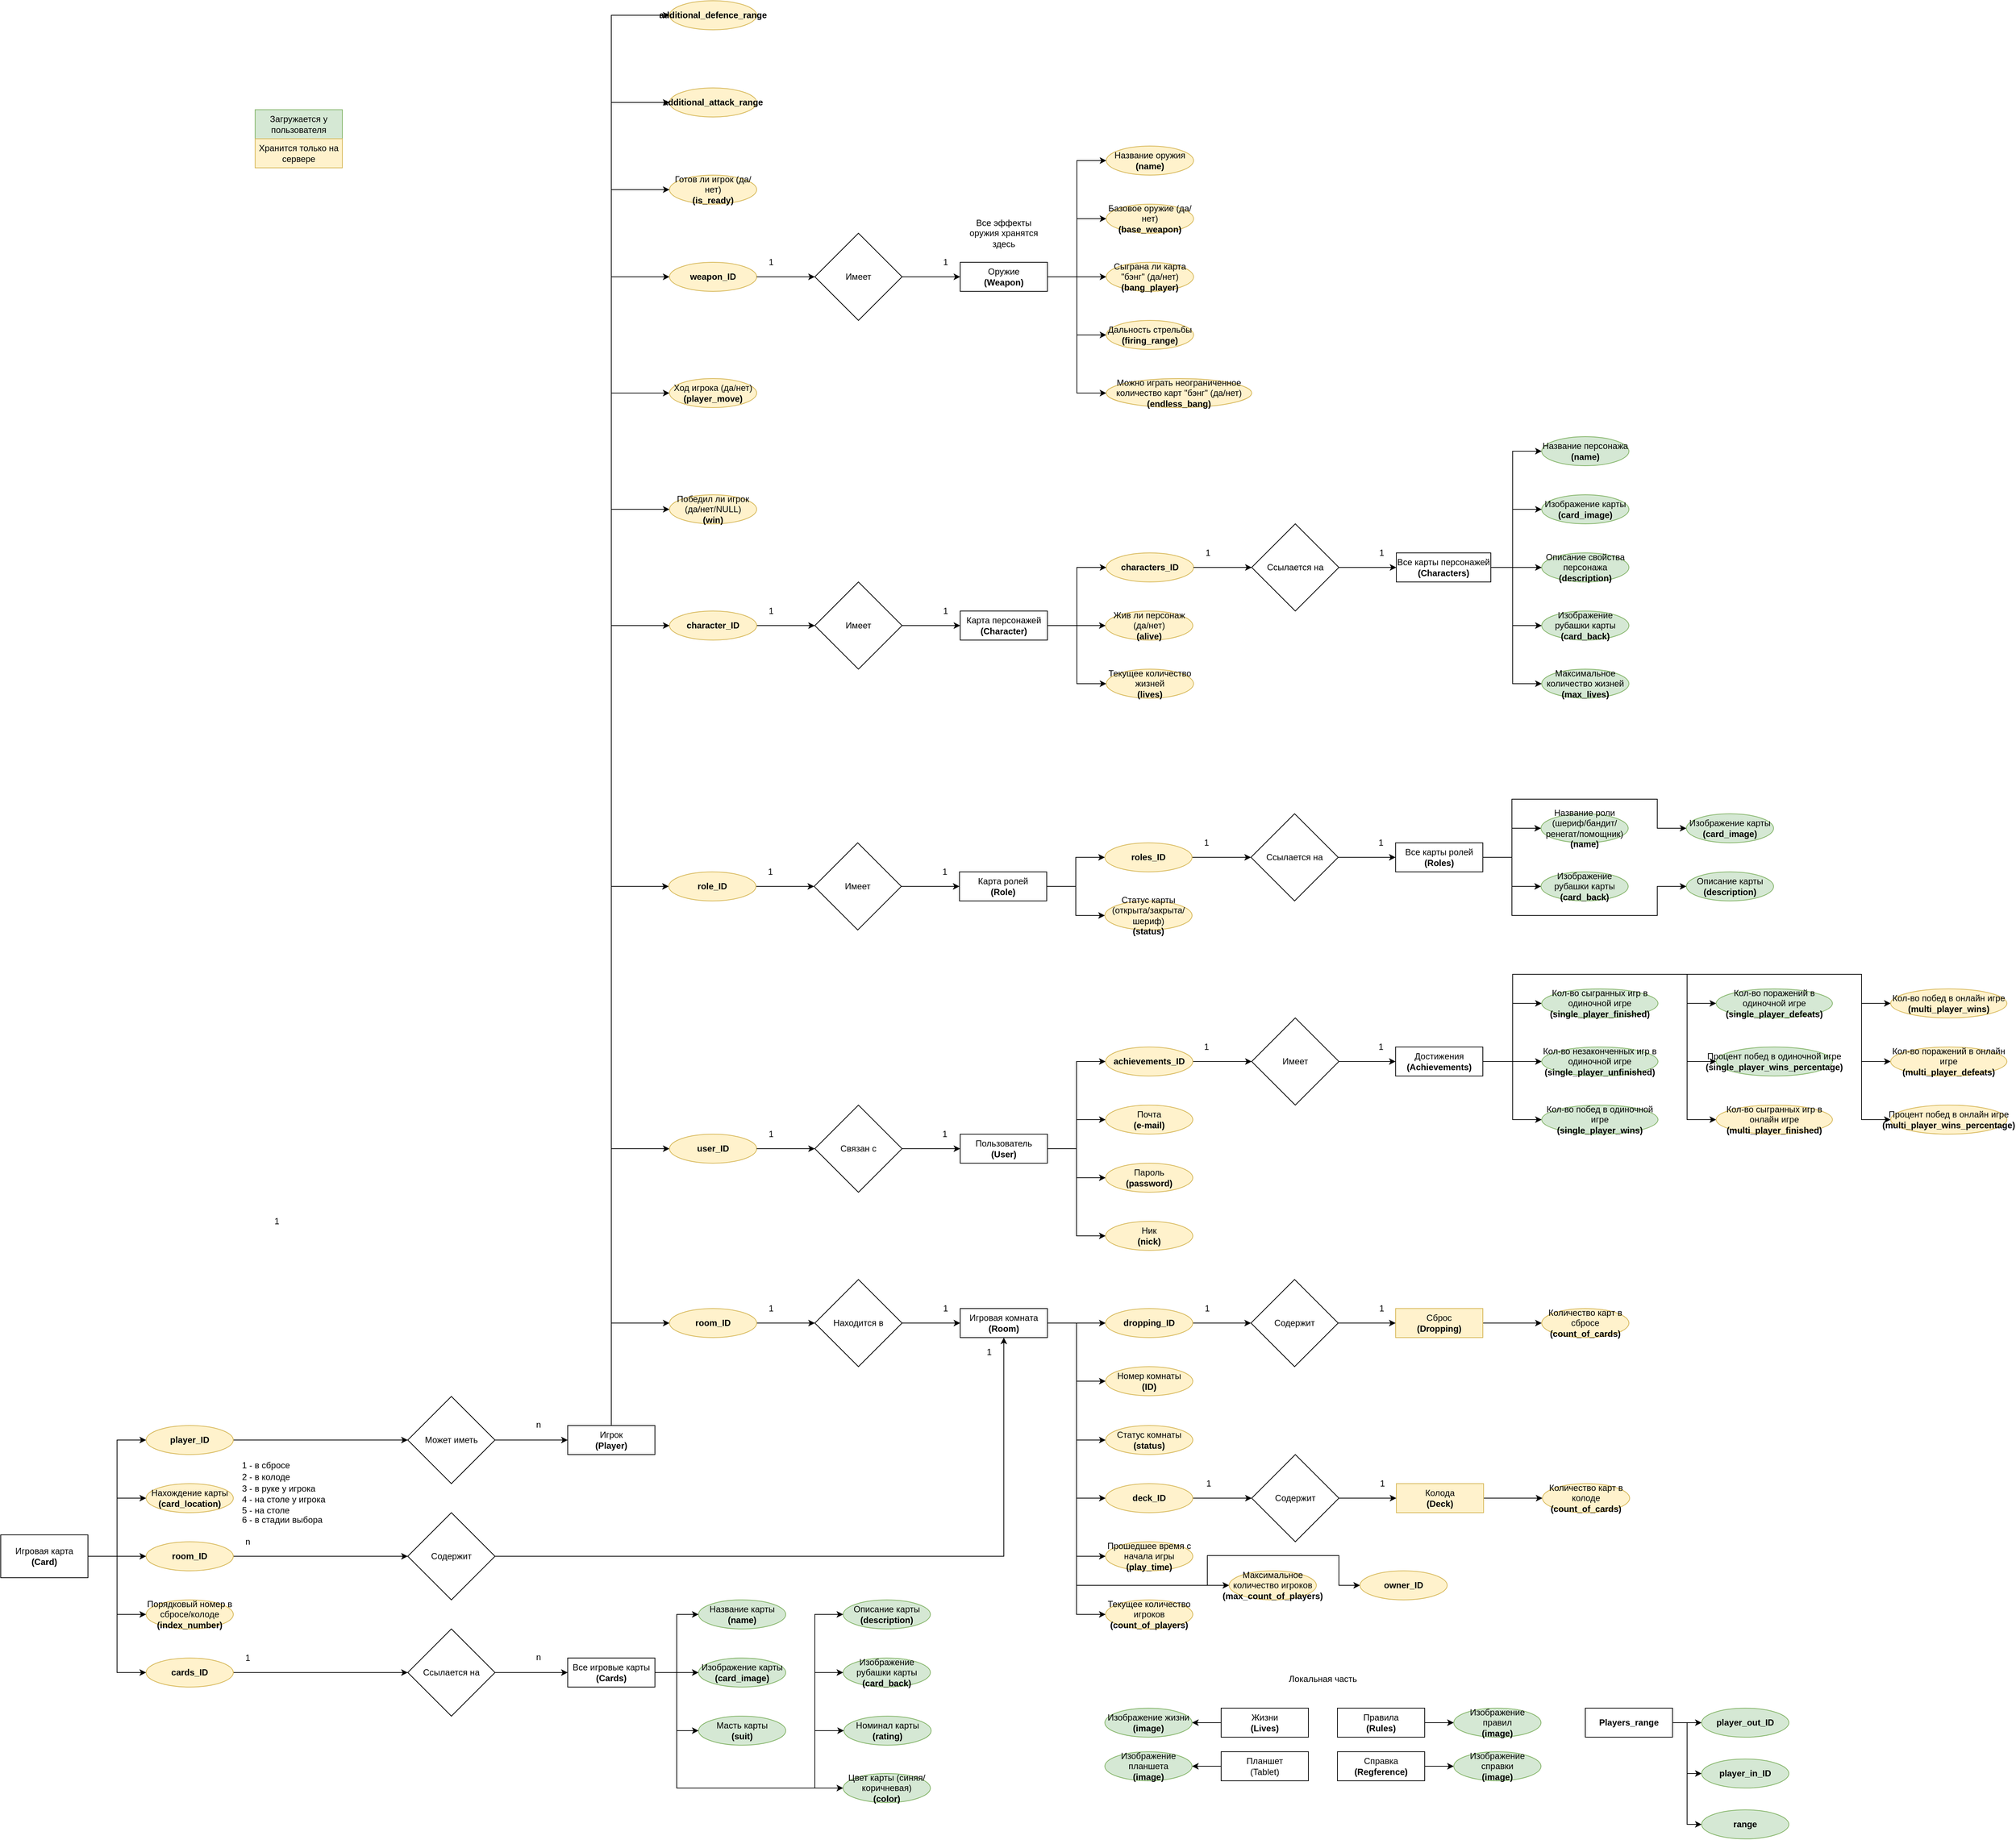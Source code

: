 <mxfile version="14.6.9" type="device"><diagram id="2LK_nWgQ4b0RKUr6yLOh" name="Страница 1"><mxGraphModel dx="1225" dy="2400" grid="1" gridSize="10" guides="1" tooltips="1" connect="1" arrows="1" fold="1" page="0" pageScale="1" pageWidth="827" pageHeight="1169" math="0" shadow="0"><root><mxCell id="0"/><mxCell id="1" parent="0"/><mxCell id="Ng_sRUgUd0FgWZVph2ZS-5" style="edgeStyle=orthogonalEdgeStyle;rounded=0;orthogonalLoop=1;jettySize=auto;html=1;exitX=1;exitY=0.5;exitDx=0;exitDy=0;entryX=0;entryY=0.5;entryDx=0;entryDy=0;" parent="1" source="tqJbhCtPQgTpKIdVYoPa-1" target="FI14m4tNlZjq7eK9G7xS-30" edge="1"><mxGeometry relative="1" as="geometry"><mxPoint x="1007" y="60.0" as="targetPoint"/></mxGeometry></mxCell><mxCell id="mR8eOkbnHSanlMRV-xEE-33" style="edgeStyle=orthogonalEdgeStyle;rounded=0;orthogonalLoop=1;jettySize=auto;html=1;entryX=0;entryY=0.5;entryDx=0;entryDy=0;" parent="1" source="tqJbhCtPQgTpKIdVYoPa-1" target="tqJbhCtPQgTpKIdVYoPa-2" edge="1"><mxGeometry relative="1" as="geometry"><Array as="points"><mxPoint x="1200" y="-360"/><mxPoint x="1200" y="-400"/></Array></mxGeometry></mxCell><mxCell id="mR8eOkbnHSanlMRV-xEE-34" style="edgeStyle=orthogonalEdgeStyle;rounded=0;orthogonalLoop=1;jettySize=auto;html=1;" parent="1" source="tqJbhCtPQgTpKIdVYoPa-1" target="tqJbhCtPQgTpKIdVYoPa-3" edge="1"><mxGeometry relative="1" as="geometry"/></mxCell><mxCell id="mR8eOkbnHSanlMRV-xEE-35" style="edgeStyle=orthogonalEdgeStyle;rounded=0;orthogonalLoop=1;jettySize=auto;html=1;entryX=0;entryY=0.5;entryDx=0;entryDy=0;" parent="1" source="tqJbhCtPQgTpKIdVYoPa-1" target="tqJbhCtPQgTpKIdVYoPa-4" edge="1"><mxGeometry relative="1" as="geometry"/></mxCell><mxCell id="tqJbhCtPQgTpKIdVYoPa-1" value="Пользователь&lt;br&gt;&lt;b&gt;(User)&lt;/b&gt;" style="rounded=0;whiteSpace=wrap;html=1;" parent="1" vertex="1"><mxGeometry x="1040" y="-380" width="120" height="40" as="geometry"/></mxCell><mxCell id="tqJbhCtPQgTpKIdVYoPa-2" value="Почта&lt;br&gt;&lt;b&gt;(e-mail)&lt;/b&gt;" style="ellipse;whiteSpace=wrap;html=1;fillColor=#fff2cc;strokeColor=#d6b656;" parent="1" vertex="1"><mxGeometry x="1240" y="-420" width="120" height="40" as="geometry"/></mxCell><mxCell id="tqJbhCtPQgTpKIdVYoPa-3" value="Пароль&lt;br&gt;&lt;b&gt;(password)&lt;/b&gt;" style="ellipse;whiteSpace=wrap;html=1;fillColor=#fff2cc;strokeColor=#d6b656;" parent="1" vertex="1"><mxGeometry x="1240" y="-340" width="120" height="40" as="geometry"/></mxCell><mxCell id="tqJbhCtPQgTpKIdVYoPa-4" value="Ник&lt;br&gt;&lt;b&gt;(nick)&lt;/b&gt;" style="ellipse;whiteSpace=wrap;html=1;fillColor=#fff2cc;strokeColor=#d6b656;" parent="1" vertex="1"><mxGeometry x="1240" y="-260" width="120" height="40" as="geometry"/></mxCell><mxCell id="tqJbhCtPQgTpKIdVYoPa-11" value="Изображение карты&lt;br&gt;&lt;b&gt;(card_image)&lt;/b&gt;" style="ellipse;whiteSpace=wrap;html=1;fillColor=#d5e8d4;strokeColor=#82b366;" parent="1" vertex="1"><mxGeometry x="680" y="341" width="120" height="40" as="geometry"/></mxCell><mxCell id="tqJbhCtPQgTpKIdVYoPa-12" value="Описание карты&lt;br&gt;&lt;b&gt;(description)&lt;/b&gt;" style="ellipse;whiteSpace=wrap;html=1;fillColor=#d5e8d4;strokeColor=#82b366;" parent="1" vertex="1"><mxGeometry x="879" y="261" width="120" height="40" as="geometry"/></mxCell><mxCell id="tqJbhCtPQgTpKIdVYoPa-16" value="Масть карты&lt;br&gt;&lt;b&gt;(suit)&lt;/b&gt;" style="ellipse;whiteSpace=wrap;html=1;fillColor=#d5e8d4;strokeColor=#82b366;" parent="1" vertex="1"><mxGeometry x="680" y="421" width="120" height="40" as="geometry"/></mxCell><mxCell id="tqJbhCtPQgTpKIdVYoPa-18" value="Номинал карты&lt;br&gt;&lt;b&gt;(rating)&lt;/b&gt;" style="ellipse;whiteSpace=wrap;html=1;fillColor=#d5e8d4;strokeColor=#82b366;" parent="1" vertex="1"><mxGeometry x="880" y="421" width="120" height="40" as="geometry"/></mxCell><mxCell id="tqJbhCtPQgTpKIdVYoPa-20" value="Изображение рубашки карты&lt;br&gt;&lt;b&gt;(card_back)&lt;/b&gt;" style="ellipse;whiteSpace=wrap;html=1;fillColor=#d5e8d4;strokeColor=#82b366;" parent="1" vertex="1"><mxGeometry x="879" y="341" width="120" height="40" as="geometry"/></mxCell><mxCell id="mR8eOkbnHSanlMRV-xEE-24" style="edgeStyle=orthogonalEdgeStyle;rounded=0;orthogonalLoop=1;jettySize=auto;html=1;entryX=0;entryY=0.5;entryDx=0;entryDy=0;" parent="1" source="tqJbhCtPQgTpKIdVYoPa-22" target="FI14m4tNlZjq7eK9G7xS-35" edge="1"><mxGeometry relative="1" as="geometry"/></mxCell><mxCell id="mR8eOkbnHSanlMRV-xEE-25" style="edgeStyle=orthogonalEdgeStyle;rounded=0;orthogonalLoop=1;jettySize=auto;html=1;entryX=0;entryY=0.5;entryDx=0;entryDy=0;" parent="1" source="tqJbhCtPQgTpKIdVYoPa-22" target="vhArE2SicNhaXRRSIGEL-36" edge="1"><mxGeometry relative="1" as="geometry"/></mxCell><mxCell id="tqJbhCtPQgTpKIdVYoPa-22" value="Карта ролей&lt;br&gt;&lt;b&gt;(Role)&lt;/b&gt;" style="rounded=0;whiteSpace=wrap;html=1;" parent="1" vertex="1"><mxGeometry x="1039" y="-741" width="120" height="40" as="geometry"/></mxCell><mxCell id="tqJbhCtPQgTpKIdVYoPa-23" value="Изображение карты&lt;br&gt;&lt;b&gt;(card_image)&lt;/b&gt;" style="ellipse;whiteSpace=wrap;html=1;fillColor=#d5e8d4;strokeColor=#82b366;" parent="1" vertex="1"><mxGeometry x="2039" y="-821" width="120" height="40" as="geometry"/></mxCell><mxCell id="tqJbhCtPQgTpKIdVYoPa-24" value="Описание карты&lt;br&gt;&lt;b&gt;(description)&lt;/b&gt;" style="ellipse;whiteSpace=wrap;html=1;fillColor=#d5e8d4;strokeColor=#82b366;" parent="1" vertex="1"><mxGeometry x="2039" y="-741" width="120" height="40" as="geometry"/></mxCell><mxCell id="tqJbhCtPQgTpKIdVYoPa-25" value="Изображение рубашки карты&lt;br&gt;&lt;b&gt;(card_back)&lt;/b&gt;" style="ellipse;whiteSpace=wrap;html=1;fillColor=#d5e8d4;strokeColor=#82b366;" parent="1" vertex="1"><mxGeometry x="1839" y="-741" width="120" height="40" as="geometry"/></mxCell><mxCell id="mR8eOkbnHSanlMRV-xEE-13" style="edgeStyle=orthogonalEdgeStyle;rounded=0;orthogonalLoop=1;jettySize=auto;html=1;entryX=0;entryY=0.5;entryDx=0;entryDy=0;" parent="1" source="tqJbhCtPQgTpKIdVYoPa-29" target="FI14m4tNlZjq7eK9G7xS-11" edge="1"><mxGeometry relative="1" as="geometry"/></mxCell><mxCell id="mR8eOkbnHSanlMRV-xEE-14" style="edgeStyle=orthogonalEdgeStyle;rounded=0;orthogonalLoop=1;jettySize=auto;html=1;entryX=0;entryY=0.5;entryDx=0;entryDy=0;" parent="1" source="tqJbhCtPQgTpKIdVYoPa-29" target="vhArE2SicNhaXRRSIGEL-42" edge="1"><mxGeometry relative="1" as="geometry"/></mxCell><mxCell id="mR8eOkbnHSanlMRV-xEE-15" style="edgeStyle=orthogonalEdgeStyle;rounded=0;orthogonalLoop=1;jettySize=auto;html=1;entryX=0;entryY=0.5;entryDx=0;entryDy=0;" parent="1" source="tqJbhCtPQgTpKIdVYoPa-29" target="vhArE2SicNhaXRRSIGEL-38" edge="1"><mxGeometry relative="1" as="geometry"/></mxCell><mxCell id="tqJbhCtPQgTpKIdVYoPa-29" value="Карта персонажей&lt;br&gt;&lt;b&gt;(Character)&lt;/b&gt;" style="rounded=0;whiteSpace=wrap;html=1;" parent="1" vertex="1"><mxGeometry x="1040" y="-1100" width="120" height="40" as="geometry"/></mxCell><mxCell id="tqJbhCtPQgTpKIdVYoPa-30" value="&lt;span style=&quot;color: rgba(0 , 0 , 0 , 0) ; font-family: monospace ; font-size: 0px&quot;&gt;%3CmxGraphModel%3E%3Croot%3E%3CmxCell%20id%3D%220%22%2F%3E%3CmxCell%20id%3D%221%22%20parent%3D%220%22%2F%3E%3CmxCell%20id%3D%222%22%20value%3D%22%D0%98%D0%B7%D0%BE%D0%B1%D1%80%D0%B0%D0%B6%D0%B5%D0%BD%D0%B8%D0%B5%20%D0%BA%D0%B0%D1%80%D1%82%D1%8B%22%20style%3D%22ellipse%3BwhiteSpace%3Dwrap%3Bhtml%3D1%3B%22%20vertex%3D%221%22%20parent%3D%221%22%3E%3CmxGeometry%20x%3D%22320%22%20y%3D%22280%22%20width%3D%22120%22%20height%3D%2240%22%20as%3D%22geometry%22%2F%3E%3C%2FmxCell%3E%3CmxCell%20id%3D%223%22%20value%3D%22%D0%9E%D0%BF%D0%B8%D1%81%D0%B0%D0%BD%D0%B8%D0%B5%20%D0%BA%D0%B0%D1%80%D1%82%D1%8B%22%20style%3D%22ellipse%3BwhiteSpace%3Dwrap%3Bhtml%3D1%3B%22%20vertex%3D%221%22%20parent%3D%221%22%3E%3CmxGeometry%20x%3D%22320%22%20y%3D%22400%22%20width%3D%22120%22%20height%3D%2240%22%20as%3D%22geometry%22%2F%3E%3C%2FmxCell%3E%3CmxCell%20id%3D%224%22%20value%3D%22%D0%98%D0%B7%D0%BE%D0%B1%D1%80%D0%B0%D0%B6%D0%B5%D0%BD%D0%B8%D0%B5%20%D1%80%D1%83%D0%B1%D0%B0%D1%88%D0%BA%D0%B8%20%D0%BA%D0%B0%D1%80%D1%82%D1%8B%22%20style%3D%22ellipse%3BwhiteSpace%3Dwrap%3Bhtml%3D1%3B%22%20vertex%3D%221%22%20parent%3D%221%22%3E%3CmxGeometry%20x%3D%22320%22%20y%3D%22340%22%20width%3D%22120%22%20height%3D%2240%22%20as%3D%22geometry%22%2F%3E%3C%2FmxCell%3E%3C%2Froot%3E%3C%2FmxGraphModel%3E&lt;/span&gt;" style="text;html=1;align=center;verticalAlign=middle;resizable=0;points=[];;autosize=1;" parent="1" vertex="1"><mxGeometry x="1932" y="538" width="20" height="20" as="geometry"/></mxCell><mxCell id="tqJbhCtPQgTpKIdVYoPa-31" value="Изображение карты&lt;br&gt;&lt;b&gt;(card_image)&lt;/b&gt;" style="ellipse;whiteSpace=wrap;html=1;fillColor=#d5e8d4;strokeColor=#82b366;" parent="1" vertex="1"><mxGeometry x="1840" y="-1260" width="120" height="40" as="geometry"/></mxCell><mxCell id="tqJbhCtPQgTpKIdVYoPa-32" value="Описание свойства персонажа&lt;br&gt;&lt;b&gt;(description)&lt;/b&gt;" style="ellipse;whiteSpace=wrap;html=1;fillColor=#d5e8d4;strokeColor=#82b366;" parent="1" vertex="1"><mxGeometry x="1840" y="-1180" width="120" height="40" as="geometry"/></mxCell><mxCell id="tqJbhCtPQgTpKIdVYoPa-33" value="Изображение рубашки карты&lt;br&gt;&lt;b&gt;(card_back)&lt;/b&gt;" style="ellipse;whiteSpace=wrap;html=1;fillColor=#d5e8d4;strokeColor=#82b366;" parent="1" vertex="1"><mxGeometry x="1840" y="-1100" width="120" height="40" as="geometry"/></mxCell><mxCell id="tqJbhCtPQgTpKIdVYoPa-37" value="Максимальное количество жизней&lt;br&gt;&lt;b&gt;(max_lives)&lt;/b&gt;" style="ellipse;whiteSpace=wrap;html=1;fillColor=#d5e8d4;strokeColor=#82b366;" parent="1" vertex="1"><mxGeometry x="1840" y="-1020" width="120" height="40" as="geometry"/></mxCell><mxCell id="tqJbhCtPQgTpKIdVYoPa-42" style="edgeStyle=orthogonalEdgeStyle;rounded=0;orthogonalLoop=1;jettySize=auto;html=1;entryX=1;entryY=0.5;entryDx=0;entryDy=0;exitX=0;exitY=0.5;exitDx=0;exitDy=0;" parent="1" source="tqJbhCtPQgTpKIdVYoPa-40" target="tqJbhCtPQgTpKIdVYoPa-41" edge="1"><mxGeometry relative="1" as="geometry"/></mxCell><mxCell id="tqJbhCtPQgTpKIdVYoPa-40" value="Планшет&lt;br&gt;(Tablet)" style="rounded=0;whiteSpace=wrap;html=1;" parent="1" vertex="1"><mxGeometry x="1399" y="470" width="120" height="40" as="geometry"/></mxCell><mxCell id="tqJbhCtPQgTpKIdVYoPa-41" value="Изображение планшета&lt;br&gt;&lt;b&gt;(image)&lt;/b&gt;" style="ellipse;whiteSpace=wrap;html=1;fillColor=#d5e8d4;strokeColor=#82b366;" parent="1" vertex="1"><mxGeometry x="1239" y="470" width="120" height="40" as="geometry"/></mxCell><mxCell id="tqJbhCtPQgTpKIdVYoPa-45" style="edgeStyle=orthogonalEdgeStyle;rounded=0;orthogonalLoop=1;jettySize=auto;html=1;exitX=0;exitY=0.5;exitDx=0;exitDy=0;entryX=1;entryY=0.5;entryDx=0;entryDy=0;" parent="1" source="tqJbhCtPQgTpKIdVYoPa-43" target="tqJbhCtPQgTpKIdVYoPa-44" edge="1"><mxGeometry relative="1" as="geometry"/></mxCell><mxCell id="tqJbhCtPQgTpKIdVYoPa-43" value="Жизни&lt;br&gt;&lt;b&gt;(Lives)&lt;/b&gt;" style="rounded=0;whiteSpace=wrap;html=1;" parent="1" vertex="1"><mxGeometry x="1399" y="410" width="120" height="40" as="geometry"/></mxCell><mxCell id="tqJbhCtPQgTpKIdVYoPa-44" value="Изображение жизни&lt;br&gt;&lt;b&gt;(image)&lt;/b&gt;" style="ellipse;whiteSpace=wrap;html=1;fillColor=#d5e8d4;strokeColor=#82b366;" parent="1" vertex="1"><mxGeometry x="1239" y="410" width="120" height="40" as="geometry"/></mxCell><mxCell id="tqJbhCtPQgTpKIdVYoPa-48" style="edgeStyle=orthogonalEdgeStyle;rounded=0;orthogonalLoop=1;jettySize=auto;html=1;exitX=1;exitY=0.5;exitDx=0;exitDy=0;entryX=0;entryY=0.5;entryDx=0;entryDy=0;" parent="1" source="tqJbhCtPQgTpKIdVYoPa-46" target="tqJbhCtPQgTpKIdVYoPa-47" edge="1"><mxGeometry relative="1" as="geometry"/></mxCell><mxCell id="tqJbhCtPQgTpKIdVYoPa-46" value="Правила&lt;br&gt;&lt;b&gt;(Rules)&lt;/b&gt;" style="rounded=0;whiteSpace=wrap;html=1;" parent="1" vertex="1"><mxGeometry x="1559" y="410" width="120" height="40" as="geometry"/></mxCell><mxCell id="tqJbhCtPQgTpKIdVYoPa-47" value="Изображение правил&lt;br&gt;&lt;b&gt;(image)&lt;/b&gt;" style="ellipse;whiteSpace=wrap;html=1;fillColor=#d5e8d4;strokeColor=#82b366;" parent="1" vertex="1"><mxGeometry x="1719" y="410" width="120" height="40" as="geometry"/></mxCell><mxCell id="tqJbhCtPQgTpKIdVYoPa-51" style="edgeStyle=orthogonalEdgeStyle;rounded=0;orthogonalLoop=1;jettySize=auto;html=1;exitX=1;exitY=0.5;exitDx=0;exitDy=0;entryX=0;entryY=0.5;entryDx=0;entryDy=0;" parent="1" source="tqJbhCtPQgTpKIdVYoPa-49" target="tqJbhCtPQgTpKIdVYoPa-50" edge="1"><mxGeometry relative="1" as="geometry"/></mxCell><mxCell id="tqJbhCtPQgTpKIdVYoPa-49" value="Справка&lt;br&gt;&lt;b&gt;(Regference)&lt;/b&gt;" style="rounded=0;whiteSpace=wrap;html=1;" parent="1" vertex="1"><mxGeometry x="1559" y="470" width="120" height="40" as="geometry"/></mxCell><mxCell id="tqJbhCtPQgTpKIdVYoPa-50" value="Изображение справки&lt;br&gt;&lt;b&gt;(image)&lt;/b&gt;" style="ellipse;whiteSpace=wrap;html=1;fillColor=#d5e8d4;strokeColor=#82b366;" parent="1" vertex="1"><mxGeometry x="1719" y="470" width="120" height="40" as="geometry"/></mxCell><mxCell id="mR8eOkbnHSanlMRV-xEE-57" style="edgeStyle=orthogonalEdgeStyle;rounded=0;orthogonalLoop=1;jettySize=auto;html=1;entryX=0;entryY=0.5;entryDx=0;entryDy=0;" parent="1" source="tqJbhCtPQgTpKIdVYoPa-52" target="FI14m4tNlZjq7eK9G7xS-56" edge="1"><mxGeometry relative="1" as="geometry"/></mxCell><mxCell id="mR8eOkbnHSanlMRV-xEE-61" style="edgeStyle=orthogonalEdgeStyle;rounded=0;orthogonalLoop=1;jettySize=auto;html=1;entryX=0;entryY=0.5;entryDx=0;entryDy=0;" parent="1" source="tqJbhCtPQgTpKIdVYoPa-52" target="tqJbhCtPQgTpKIdVYoPa-56" edge="1"><mxGeometry relative="1" as="geometry"/></mxCell><mxCell id="mR8eOkbnHSanlMRV-xEE-62" style="edgeStyle=orthogonalEdgeStyle;rounded=0;orthogonalLoop=1;jettySize=auto;html=1;entryX=0;entryY=0.5;entryDx=0;entryDy=0;" parent="1" source="tqJbhCtPQgTpKIdVYoPa-52" target="tqJbhCtPQgTpKIdVYoPa-57" edge="1"><mxGeometry relative="1" as="geometry"/></mxCell><mxCell id="mR8eOkbnHSanlMRV-xEE-63" style="edgeStyle=orthogonalEdgeStyle;rounded=0;orthogonalLoop=1;jettySize=auto;html=1;entryX=0;entryY=0.5;entryDx=0;entryDy=0;" parent="1" source="tqJbhCtPQgTpKIdVYoPa-52" target="FI14m4tNlZjq7eK9G7xS-65" edge="1"><mxGeometry relative="1" as="geometry"/></mxCell><mxCell id="mR8eOkbnHSanlMRV-xEE-64" style="edgeStyle=orthogonalEdgeStyle;rounded=0;orthogonalLoop=1;jettySize=auto;html=1;entryX=0;entryY=0.5;entryDx=0;entryDy=0;" parent="1" source="tqJbhCtPQgTpKIdVYoPa-52" target="tqJbhCtPQgTpKIdVYoPa-58" edge="1"><mxGeometry relative="1" as="geometry"/></mxCell><mxCell id="mR8eOkbnHSanlMRV-xEE-65" style="edgeStyle=orthogonalEdgeStyle;rounded=0;orthogonalLoop=1;jettySize=auto;html=1;entryX=0;entryY=0.5;entryDx=0;entryDy=0;" parent="1" source="tqJbhCtPQgTpKIdVYoPa-52" target="tqJbhCtPQgTpKIdVYoPa-62" edge="1"><mxGeometry relative="1" as="geometry"/></mxCell><mxCell id="Frfv2lEtg4ZqeEujmh3n-9" style="edgeStyle=orthogonalEdgeStyle;rounded=0;orthogonalLoop=1;jettySize=auto;html=1;entryX=0;entryY=0.5;entryDx=0;entryDy=0;" edge="1" parent="1" source="tqJbhCtPQgTpKIdVYoPa-52" target="Frfv2lEtg4ZqeEujmh3n-7"><mxGeometry relative="1" as="geometry"><Array as="points"><mxPoint x="1200" y="-120"/><mxPoint x="1200" y="241"/></Array></mxGeometry></mxCell><mxCell id="Frfv2lEtg4ZqeEujmh3n-11" style="edgeStyle=orthogonalEdgeStyle;rounded=0;orthogonalLoop=1;jettySize=auto;html=1;entryX=0;entryY=0.5;entryDx=0;entryDy=0;" edge="1" parent="1" source="tqJbhCtPQgTpKIdVYoPa-52" target="Frfv2lEtg4ZqeEujmh3n-8"><mxGeometry relative="1" as="geometry"><mxPoint x="1540" y="200" as="targetPoint"/><Array as="points"><mxPoint x="1200" y="-120"/><mxPoint x="1200" y="241"/><mxPoint x="1380" y="241"/><mxPoint x="1380" y="200"/><mxPoint x="1561" y="200"/></Array></mxGeometry></mxCell><mxCell id="tqJbhCtPQgTpKIdVYoPa-52" value="Игровая комната&lt;br&gt;&lt;b&gt;(Room)&lt;/b&gt;" style="rounded=0;whiteSpace=wrap;html=1;" parent="1" vertex="1"><mxGeometry x="1040" y="-140" width="120" height="40" as="geometry"/></mxCell><mxCell id="xyMz-reVlk2KM7BJ4Lsw-18" style="edgeStyle=orthogonalEdgeStyle;rounded=0;orthogonalLoop=1;jettySize=auto;html=1;" parent="1" source="tqJbhCtPQgTpKIdVYoPa-53" target="tqJbhCtPQgTpKIdVYoPa-1" edge="1"><mxGeometry relative="1" as="geometry"/></mxCell><mxCell id="tqJbhCtPQgTpKIdVYoPa-53" value="Связан с" style="rhombus;whiteSpace=wrap;html=1;" parent="1" vertex="1"><mxGeometry x="840" y="-420" width="120" height="120" as="geometry"/></mxCell><mxCell id="tqJbhCtPQgTpKIdVYoPa-56" value="Номер комнаты&lt;br&gt;&lt;b&gt;(ID)&lt;/b&gt;" style="ellipse;whiteSpace=wrap;html=1;fillColor=#fff2cc;strokeColor=#d6b656;" parent="1" vertex="1"><mxGeometry x="1240" y="-60" width="120" height="40" as="geometry"/></mxCell><mxCell id="tqJbhCtPQgTpKIdVYoPa-57" value="Статус комнаты&lt;br&gt;&lt;b&gt;(status)&lt;/b&gt;" style="ellipse;whiteSpace=wrap;html=1;fillColor=#fff2cc;strokeColor=#d6b656;" parent="1" vertex="1"><mxGeometry x="1240" y="21" width="120" height="40" as="geometry"/></mxCell><mxCell id="tqJbhCtPQgTpKIdVYoPa-58" value="Прошедшее время с начала игры&lt;br&gt;&lt;b&gt;(play_time)&lt;/b&gt;" style="ellipse;whiteSpace=wrap;html=1;fillColor=#fff2cc;strokeColor=#d6b656;" parent="1" vertex="1"><mxGeometry x="1240" y="181" width="120" height="40" as="geometry"/></mxCell><mxCell id="tqJbhCtPQgTpKIdVYoPa-62" value="Текущее количество игроков&lt;br&gt;&lt;b&gt;(count_of_players)&lt;/b&gt;" style="ellipse;whiteSpace=wrap;html=1;fillColor=#fff2cc;strokeColor=#d6b656;" parent="1" vertex="1"><mxGeometry x="1240" y="261" width="120" height="40" as="geometry"/></mxCell><mxCell id="vhArE2SicNhaXRRSIGEL-9" style="edgeStyle=orthogonalEdgeStyle;rounded=0;orthogonalLoop=1;jettySize=auto;html=1;entryX=0;entryY=0.5;entryDx=0;entryDy=0;exitX=1;exitY=0.5;exitDx=0;exitDy=0;" parent="1" source="FI14m4tNlZjq7eK9G7xS-32" target="vhArE2SicNhaXRRSIGEL-8" edge="1"><mxGeometry relative="1" as="geometry"><mxPoint x="299" y="-711" as="sourcePoint"/><mxPoint x="389" y="-561" as="targetPoint"/></mxGeometry></mxCell><mxCell id="vhArE2SicNhaXRRSIGEL-21" style="edgeStyle=orthogonalEdgeStyle;rounded=0;orthogonalLoop=1;jettySize=auto;html=1;exitX=1;exitY=0.5;exitDx=0;exitDy=0;entryX=0;entryY=0.5;entryDx=0;entryDy=0;" parent="1" source="FI14m4tNlZjq7eK9G7xS-1" target="vhArE2SicNhaXRRSIGEL-20" edge="1"><mxGeometry relative="1" as="geometry"/></mxCell><mxCell id="yKu2WsWxw4WH2LXZNO1g-5" style="edgeStyle=orthogonalEdgeStyle;rounded=0;orthogonalLoop=1;jettySize=auto;html=1;entryX=0;entryY=0.5;entryDx=0;entryDy=0;" parent="1" source="vhArE2SicNhaXRRSIGEL-1" target="FI14m4tNlZjq7eK9G7xS-53" edge="1"><mxGeometry relative="1" as="geometry"><Array as="points"><mxPoint x="560" y="-120"/></Array></mxGeometry></mxCell><mxCell id="xyMz-reVlk2KM7BJ4Lsw-6" style="edgeStyle=orthogonalEdgeStyle;rounded=0;orthogonalLoop=1;jettySize=auto;html=1;entryX=0;entryY=0.5;entryDx=0;entryDy=0;exitX=0.5;exitY=0;exitDx=0;exitDy=0;" parent="1" source="vhArE2SicNhaXRRSIGEL-1" target="FI14m4tNlZjq7eK9G7xS-25" edge="1"><mxGeometry relative="1" as="geometry"/></mxCell><mxCell id="mR8eOkbnHSanlMRV-xEE-66" style="edgeStyle=orthogonalEdgeStyle;rounded=0;orthogonalLoop=1;jettySize=auto;html=1;entryX=0;entryY=0.5;entryDx=0;entryDy=0;" parent="1" source="vhArE2SicNhaXRRSIGEL-1" target="FI14m4tNlZjq7eK9G7xS-32" edge="1"><mxGeometry relative="1" as="geometry"><Array as="points"><mxPoint x="560" y="-721"/></Array></mxGeometry></mxCell><mxCell id="mR8eOkbnHSanlMRV-xEE-67" style="edgeStyle=orthogonalEdgeStyle;rounded=0;orthogonalLoop=1;jettySize=auto;html=1;entryX=0;entryY=0.5;entryDx=0;entryDy=0;" parent="1" source="vhArE2SicNhaXRRSIGEL-1" target="vhArE2SicNhaXRRSIGEL-102" edge="1"><mxGeometry relative="1" as="geometry"><Array as="points"><mxPoint x="560" y="-1240"/></Array></mxGeometry></mxCell><mxCell id="mR8eOkbnHSanlMRV-xEE-68" style="edgeStyle=orthogonalEdgeStyle;rounded=0;orthogonalLoop=1;jettySize=auto;html=1;entryX=0;entryY=0.5;entryDx=0;entryDy=0;" parent="1" source="vhArE2SicNhaXRRSIGEL-1" target="vhArE2SicNhaXRRSIGEL-91" edge="1"><mxGeometry relative="1" as="geometry"><Array as="points"><mxPoint x="560" y="-1400"/></Array></mxGeometry></mxCell><mxCell id="mR8eOkbnHSanlMRV-xEE-69" style="edgeStyle=orthogonalEdgeStyle;rounded=0;orthogonalLoop=1;jettySize=auto;html=1;entryX=0;entryY=0.5;entryDx=0;entryDy=0;" parent="1" source="vhArE2SicNhaXRRSIGEL-1" target="FI14m4tNlZjq7eK9G7xS-22" edge="1"><mxGeometry relative="1" as="geometry"><Array as="points"><mxPoint x="560" y="-1560"/></Array></mxGeometry></mxCell><mxCell id="vhArE2SicNhaXRRSIGEL-1" value="Игрок &lt;br&gt;&lt;b&gt;(Player)&lt;/b&gt;" style="rounded=0;whiteSpace=wrap;html=1;" parent="1" vertex="1"><mxGeometry x="500" y="21" width="120" height="40" as="geometry"/></mxCell><mxCell id="mR8eOkbnHSanlMRV-xEE-55" style="edgeStyle=orthogonalEdgeStyle;rounded=0;orthogonalLoop=1;jettySize=auto;html=1;entryX=0;entryY=0.5;entryDx=0;entryDy=0;" parent="1" source="vhArE2SicNhaXRRSIGEL-5" target="tqJbhCtPQgTpKIdVYoPa-52" edge="1"><mxGeometry relative="1" as="geometry"/></mxCell><mxCell id="vhArE2SicNhaXRRSIGEL-5" value="Находится в" style="rhombus;whiteSpace=wrap;html=1;" parent="1" vertex="1"><mxGeometry x="840" y="-180" width="120" height="120" as="geometry"/></mxCell><mxCell id="mR8eOkbnHSanlMRV-xEE-23" style="edgeStyle=orthogonalEdgeStyle;rounded=0;orthogonalLoop=1;jettySize=auto;html=1;entryX=0;entryY=0.5;entryDx=0;entryDy=0;" parent="1" source="vhArE2SicNhaXRRSIGEL-8" target="tqJbhCtPQgTpKIdVYoPa-22" edge="1"><mxGeometry relative="1" as="geometry"/></mxCell><mxCell id="vhArE2SicNhaXRRSIGEL-8" value="Имеет" style="rhombus;whiteSpace=wrap;html=1;" parent="1" vertex="1"><mxGeometry x="839" y="-781" width="120" height="120" as="geometry"/></mxCell><mxCell id="vhArE2SicNhaXRRSIGEL-18" value="Загружается у пользователя" style="rounded=0;whiteSpace=wrap;html=1;fillColor=#d5e8d4;strokeColor=#82b366;" parent="1" vertex="1"><mxGeometry x="70" y="-1790" width="120" height="40" as="geometry"/></mxCell><mxCell id="vhArE2SicNhaXRRSIGEL-19" value="Хранится только на сервере" style="rounded=0;whiteSpace=wrap;html=1;fillColor=#fff2cc;strokeColor=#d6b656;" parent="1" vertex="1"><mxGeometry x="70" y="-1750" width="120" height="40" as="geometry"/></mxCell><mxCell id="mR8eOkbnHSanlMRV-xEE-12" style="edgeStyle=orthogonalEdgeStyle;rounded=0;orthogonalLoop=1;jettySize=auto;html=1;entryX=0;entryY=0.5;entryDx=0;entryDy=0;" parent="1" source="vhArE2SicNhaXRRSIGEL-20" target="tqJbhCtPQgTpKIdVYoPa-29" edge="1"><mxGeometry relative="1" as="geometry"/></mxCell><mxCell id="vhArE2SicNhaXRRSIGEL-20" value="Имеет" style="rhombus;whiteSpace=wrap;html=1;" parent="1" vertex="1"><mxGeometry x="840" y="-1140" width="120" height="120" as="geometry"/></mxCell><mxCell id="mR8eOkbnHSanlMRV-xEE-80" style="edgeStyle=orthogonalEdgeStyle;rounded=0;orthogonalLoop=1;jettySize=auto;html=1;entryX=0.5;entryY=1;entryDx=0;entryDy=0;" parent="1" source="vhArE2SicNhaXRRSIGEL-33" target="tqJbhCtPQgTpKIdVYoPa-52" edge="1"><mxGeometry relative="1" as="geometry"/></mxCell><mxCell id="vhArE2SicNhaXRRSIGEL-33" value="Содержит" style="rhombus;whiteSpace=wrap;html=1;" parent="1" vertex="1"><mxGeometry x="280" y="141" width="120" height="120" as="geometry"/></mxCell><mxCell id="vhArE2SicNhaXRRSIGEL-36" value="Статус карты (открыта/закрыта/шериф)&lt;br&gt;&lt;b&gt;(status)&lt;/b&gt;" style="ellipse;whiteSpace=wrap;html=1;fillColor=#fff2cc;strokeColor=#d6b656;" parent="1" vertex="1"><mxGeometry x="1239" y="-701" width="120" height="40" as="geometry"/></mxCell><mxCell id="vhArE2SicNhaXRRSIGEL-38" value="Текущее количество жизней&lt;br&gt;&lt;b&gt;(lives)&lt;/b&gt;" style="ellipse;whiteSpace=wrap;html=1;fillColor=#fff2cc;strokeColor=#d6b656;" parent="1" vertex="1"><mxGeometry x="1241" y="-1020" width="120" height="40" as="geometry"/></mxCell><mxCell id="vhArE2SicNhaXRRSIGEL-42" value="Жив ли персонаж (да/нет)&lt;br&gt;&lt;b&gt;(alive)&lt;/b&gt;" style="ellipse;whiteSpace=wrap;html=1;fillColor=#fff2cc;strokeColor=#d6b656;" parent="1" vertex="1"><mxGeometry x="1240" y="-1100" width="120" height="40" as="geometry"/></mxCell><mxCell id="mR8eOkbnHSanlMRV-xEE-3" style="edgeStyle=orthogonalEdgeStyle;rounded=0;orthogonalLoop=1;jettySize=auto;html=1;entryX=0;entryY=0.5;entryDx=0;entryDy=0;" parent="1" source="vhArE2SicNhaXRRSIGEL-44" target="vhArE2SicNhaXRRSIGEL-45" edge="1"><mxGeometry relative="1" as="geometry"/></mxCell><mxCell id="vhArE2SicNhaXRRSIGEL-44" value="Имеет" style="rhombus;whiteSpace=wrap;html=1;" parent="1" vertex="1"><mxGeometry x="840" y="-1620" width="120" height="120" as="geometry"/></mxCell><mxCell id="mR8eOkbnHSanlMRV-xEE-4" style="edgeStyle=orthogonalEdgeStyle;rounded=0;orthogonalLoop=1;jettySize=auto;html=1;entryX=0;entryY=0.5;entryDx=0;entryDy=0;" parent="1" source="vhArE2SicNhaXRRSIGEL-45" target="vhArE2SicNhaXRRSIGEL-100" edge="1"><mxGeometry relative="1" as="geometry"/></mxCell><mxCell id="mR8eOkbnHSanlMRV-xEE-5" style="edgeStyle=orthogonalEdgeStyle;rounded=0;orthogonalLoop=1;jettySize=auto;html=1;entryX=0;entryY=0.5;entryDx=0;entryDy=0;" parent="1" source="vhArE2SicNhaXRRSIGEL-45" target="vhArE2SicNhaXRRSIGEL-86" edge="1"><mxGeometry relative="1" as="geometry"/></mxCell><mxCell id="mR8eOkbnHSanlMRV-xEE-6" style="edgeStyle=orthogonalEdgeStyle;rounded=0;orthogonalLoop=1;jettySize=auto;html=1;entryX=0;entryY=0.5;entryDx=0;entryDy=0;" parent="1" source="vhArE2SicNhaXRRSIGEL-45" target="vhArE2SicNhaXRRSIGEL-84" edge="1"><mxGeometry relative="1" as="geometry"/></mxCell><mxCell id="mR8eOkbnHSanlMRV-xEE-7" style="edgeStyle=orthogonalEdgeStyle;rounded=0;orthogonalLoop=1;jettySize=auto;html=1;entryX=0;entryY=0.5;entryDx=0;entryDy=0;" parent="1" source="vhArE2SicNhaXRRSIGEL-45" target="vhArE2SicNhaXRRSIGEL-47" edge="1"><mxGeometry relative="1" as="geometry"/></mxCell><mxCell id="mR8eOkbnHSanlMRV-xEE-9" style="edgeStyle=orthogonalEdgeStyle;rounded=0;orthogonalLoop=1;jettySize=auto;html=1;entryX=0;entryY=0.5;entryDx=0;entryDy=0;" parent="1" source="vhArE2SicNhaXRRSIGEL-45" target="vhArE2SicNhaXRRSIGEL-48" edge="1"><mxGeometry relative="1" as="geometry"/></mxCell><mxCell id="vhArE2SicNhaXRRSIGEL-45" value="Оружие&lt;br&gt;&lt;b&gt;(Weapon)&lt;/b&gt;" style="rounded=0;whiteSpace=wrap;html=1;" parent="1" vertex="1"><mxGeometry x="1040" y="-1580" width="120" height="40" as="geometry"/></mxCell><mxCell id="vhArE2SicNhaXRRSIGEL-47" value="Дальность стрельбы&lt;br&gt;&lt;b&gt;(firing_range)&lt;/b&gt;" style="ellipse;whiteSpace=wrap;html=1;fillColor=#fff2cc;strokeColor=#d6b656;" parent="1" vertex="1"><mxGeometry x="1241" y="-1500" width="120" height="40" as="geometry"/></mxCell><mxCell id="vhArE2SicNhaXRRSIGEL-48" value="Можно играть неограниченное количество карт &quot;бэнг&quot; (да/нет)&lt;br&gt;&lt;b&gt;(endless_bang)&lt;/b&gt;" style="ellipse;whiteSpace=wrap;html=1;fillColor=#fff2cc;strokeColor=#d6b656;" parent="1" vertex="1"><mxGeometry x="1241" y="-1420" width="200" height="40" as="geometry"/></mxCell><mxCell id="vhArE2SicNhaXRRSIGEL-53" value="Все эффекты оружия хранятся здесь" style="text;html=1;strokeColor=none;fillColor=none;align=center;verticalAlign=middle;whiteSpace=wrap;rounded=0;" parent="1" vertex="1"><mxGeometry x="1040" y="-1630" width="120" height="20" as="geometry"/></mxCell><mxCell id="vhArE2SicNhaXRRSIGEL-54" value="1" style="text;html=1;strokeColor=none;fillColor=none;align=center;verticalAlign=middle;whiteSpace=wrap;rounded=0;" parent="1" vertex="1"><mxGeometry x="760" y="-1600" width="40" height="40" as="geometry"/></mxCell><mxCell id="vhArE2SicNhaXRRSIGEL-56" value="1" style="text;html=1;strokeColor=none;fillColor=none;align=center;verticalAlign=middle;whiteSpace=wrap;rounded=0;" parent="1" vertex="1"><mxGeometry x="1000" y="-1600" width="40" height="40" as="geometry"/></mxCell><mxCell id="vhArE2SicNhaXRRSIGEL-59" value="1" style="text;html=1;strokeColor=none;fillColor=none;align=center;verticalAlign=middle;whiteSpace=wrap;rounded=0;" parent="1" vertex="1"><mxGeometry x="999" y="-761" width="40" height="40" as="geometry"/></mxCell><mxCell id="vhArE2SicNhaXRRSIGEL-60" value="1" style="text;html=1;strokeColor=none;fillColor=none;align=center;verticalAlign=middle;whiteSpace=wrap;rounded=0;" parent="1" vertex="1"><mxGeometry x="759" y="-761" width="40" height="40" as="geometry"/></mxCell><mxCell id="vhArE2SicNhaXRRSIGEL-61" value="1" style="text;html=1;strokeColor=none;fillColor=none;align=center;verticalAlign=middle;whiteSpace=wrap;rounded=0;" parent="1" vertex="1"><mxGeometry x="760" y="-1120" width="40" height="40" as="geometry"/></mxCell><mxCell id="vhArE2SicNhaXRRSIGEL-65" value="Цвет карты (синяя/коричневая)&lt;br&gt;&lt;b&gt;(color)&lt;/b&gt;" style="ellipse;whiteSpace=wrap;html=1;fillColor=#d5e8d4;strokeColor=#82b366;" parent="1" vertex="1"><mxGeometry x="879" y="500" width="120" height="40" as="geometry"/></mxCell><mxCell id="mR8eOkbnHSanlMRV-xEE-56" style="edgeStyle=orthogonalEdgeStyle;rounded=0;orthogonalLoop=1;jettySize=auto;html=1;entryX=0;entryY=0.5;entryDx=0;entryDy=0;" parent="1" source="vhArE2SicNhaXRRSIGEL-69" target="vhArE2SicNhaXRRSIGEL-80" edge="1"><mxGeometry relative="1" as="geometry"/></mxCell><mxCell id="vhArE2SicNhaXRRSIGEL-69" value="Сброс&lt;br&gt;&lt;b&gt;(Dropping)&lt;/b&gt;" style="rounded=0;whiteSpace=wrap;html=1;fillColor=#fff2cc;strokeColor=#d6b656;" parent="1" vertex="1"><mxGeometry x="1639" y="-140" width="120" height="40" as="geometry"/></mxCell><mxCell id="mR8eOkbnHSanlMRV-xEE-58" style="edgeStyle=orthogonalEdgeStyle;rounded=0;orthogonalLoop=1;jettySize=auto;html=1;entryX=0;entryY=0.5;entryDx=0;entryDy=0;" parent="1" source="vhArE2SicNhaXRRSIGEL-70" target="vhArE2SicNhaXRRSIGEL-78" edge="1"><mxGeometry relative="1" as="geometry"/></mxCell><mxCell id="vhArE2SicNhaXRRSIGEL-70" value="Колода&lt;br&gt;&lt;b&gt;(Deck)&lt;/b&gt;" style="rounded=0;whiteSpace=wrap;html=1;fillColor=#fff2cc;strokeColor=#d6b656;" parent="1" vertex="1"><mxGeometry x="1640" y="101" width="120" height="40" as="geometry"/></mxCell><mxCell id="vhArE2SicNhaXRRSIGEL-74" style="edgeStyle=orthogonalEdgeStyle;rounded=0;orthogonalLoop=1;jettySize=auto;html=1;exitX=1;exitY=0.5;exitDx=0;exitDy=0;entryX=0;entryY=0.5;entryDx=0;entryDy=0;" parent="1" source="vhArE2SicNhaXRRSIGEL-71" target="vhArE2SicNhaXRRSIGEL-70" edge="1"><mxGeometry relative="1" as="geometry"/></mxCell><mxCell id="vhArE2SicNhaXRRSIGEL-71" value="Содержит" style="rhombus;whiteSpace=wrap;html=1;" parent="1" vertex="1"><mxGeometry x="1441" y="61" width="120" height="120" as="geometry"/></mxCell><mxCell id="vhArE2SicNhaXRRSIGEL-75" value="1" style="text;html=1;strokeColor=none;fillColor=none;align=center;verticalAlign=middle;whiteSpace=wrap;rounded=0;" parent="1" vertex="1"><mxGeometry x="1360" y="-160" width="40" height="40" as="geometry"/></mxCell><mxCell id="vhArE2SicNhaXRRSIGEL-76" value="1" style="text;html=1;strokeColor=none;fillColor=none;align=center;verticalAlign=middle;whiteSpace=wrap;rounded=0;" parent="1" vertex="1"><mxGeometry x="1000" y="-160" width="40" height="40" as="geometry"/></mxCell><mxCell id="vhArE2SicNhaXRRSIGEL-77" value="1" style="text;html=1;strokeColor=none;fillColor=none;align=center;verticalAlign=middle;whiteSpace=wrap;rounded=0;" parent="1" vertex="1"><mxGeometry x="1600" y="-160" width="40" height="40" as="geometry"/></mxCell><mxCell id="vhArE2SicNhaXRRSIGEL-78" value="Количество карт в колоде&lt;br&gt;&lt;b&gt;(count_of_cards)&lt;/b&gt;" style="ellipse;whiteSpace=wrap;html=1;fillColor=#fff2cc;strokeColor=#d6b656;" parent="1" vertex="1"><mxGeometry x="1841" y="101" width="120" height="40" as="geometry"/></mxCell><mxCell id="vhArE2SicNhaXRRSIGEL-80" value="Количество карт в сбросе&lt;br&gt;&lt;b&gt;(count_of_cards)&lt;/b&gt;" style="ellipse;whiteSpace=wrap;html=1;fillColor=#fff2cc;strokeColor=#d6b656;" parent="1" vertex="1"><mxGeometry x="1840" y="-140" width="120" height="40" as="geometry"/></mxCell><mxCell id="vhArE2SicNhaXRRSIGEL-84" value="Сыграна ли карта &quot;бэнг&quot; (да/нет)&lt;br&gt;&lt;b&gt;(bang_player)&lt;/b&gt;" style="ellipse;whiteSpace=wrap;html=1;fillColor=#fff2cc;strokeColor=#d6b656;" parent="1" vertex="1"><mxGeometry x="1241" y="-1580" width="120" height="40" as="geometry"/></mxCell><mxCell id="vhArE2SicNhaXRRSIGEL-86" value="Базовое оружие (да/нет)&lt;br&gt;&lt;b&gt;(base_weapon)&lt;/b&gt;" style="ellipse;whiteSpace=wrap;html=1;fillColor=#fff2cc;strokeColor=#d6b656;" parent="1" vertex="1"><mxGeometry x="1241" y="-1660" width="120" height="40" as="geometry"/></mxCell><mxCell id="vhArE2SicNhaXRRSIGEL-91" value="Ход игрока (да/нет)&lt;br&gt;&lt;b&gt;(player_move)&lt;/b&gt;" style="ellipse;whiteSpace=wrap;html=1;fillColor=#fff2cc;strokeColor=#d6b656;" parent="1" vertex="1"><mxGeometry x="640" y="-1420" width="120" height="40" as="geometry"/></mxCell><mxCell id="vhArE2SicNhaXRRSIGEL-93" value="Локальная часть" style="text;html=1;strokeColor=none;fillColor=none;align=center;verticalAlign=middle;whiteSpace=wrap;rounded=0;" parent="1" vertex="1"><mxGeometry x="1459" y="360" width="160" height="20" as="geometry"/></mxCell><mxCell id="vhArE2SicNhaXRRSIGEL-94" value="Название роли (шериф/бандит/ренегат/помощник)&lt;br&gt;&lt;b&gt;(name)&lt;/b&gt;" style="ellipse;whiteSpace=wrap;html=1;fillColor=#d5e8d4;strokeColor=#82b366;" parent="1" vertex="1"><mxGeometry x="1839" y="-821" width="120" height="40" as="geometry"/></mxCell><mxCell id="vhArE2SicNhaXRRSIGEL-96" value="Название персонажа&lt;br&gt;&lt;b&gt;(name)&lt;/b&gt;" style="ellipse;whiteSpace=wrap;html=1;fillColor=#d5e8d4;strokeColor=#82b366;" parent="1" vertex="1"><mxGeometry x="1840" y="-1340" width="120" height="40" as="geometry"/></mxCell><mxCell id="vhArE2SicNhaXRRSIGEL-98" value="Название карты&lt;br&gt;&lt;b&gt;(name)&lt;/b&gt;" style="ellipse;whiteSpace=wrap;html=1;fillColor=#d5e8d4;strokeColor=#82b366;" parent="1" vertex="1"><mxGeometry x="680" y="261" width="120" height="40" as="geometry"/></mxCell><mxCell id="vhArE2SicNhaXRRSIGEL-100" value="Название оружия&lt;br&gt;&lt;b&gt;(name)&lt;/b&gt;" style="ellipse;whiteSpace=wrap;html=1;fillColor=#fff2cc;strokeColor=#d6b656;" parent="1" vertex="1"><mxGeometry x="1241" y="-1740" width="120" height="40" as="geometry"/></mxCell><mxCell id="vhArE2SicNhaXRRSIGEL-102" value="Победил ли игрок (да/нет/NULL)&lt;br&gt;&lt;b&gt;(win)&lt;/b&gt;" style="ellipse;whiteSpace=wrap;html=1;fillColor=#fff2cc;strokeColor=#d6b656;" parent="1" vertex="1"><mxGeometry x="640" y="-1260" width="120" height="40" as="geometry"/></mxCell><mxCell id="vhArE2SicNhaXRRSIGEL-104" value="Нахождение карты&lt;br&gt;&lt;b&gt;(card_location)&lt;/b&gt;" style="ellipse;whiteSpace=wrap;html=1;fillColor=#fff2cc;strokeColor=#d6b656;" parent="1" vertex="1"><mxGeometry x="-80" y="101" width="120" height="40" as="geometry"/></mxCell><mxCell id="vhArE2SicNhaXRRSIGEL-105" value="Порядковый номер в сбросе/колоде&lt;br&gt;&lt;b&gt;(index_number)&lt;/b&gt;" style="ellipse;whiteSpace=wrap;html=1;fillColor=#fff2cc;strokeColor=#d6b656;" parent="1" vertex="1"><mxGeometry x="-80" y="261" width="120" height="40" as="geometry"/></mxCell><mxCell id="xyMz-reVlk2KM7BJ4Lsw-17" style="edgeStyle=orthogonalEdgeStyle;rounded=0;orthogonalLoop=1;jettySize=auto;html=1;entryX=0;entryY=0.5;entryDx=0;entryDy=0;" parent="1" source="Ng_sRUgUd0FgWZVph2ZS-4" target="Ng_sRUgUd0FgWZVph2ZS-6" edge="1"><mxGeometry relative="1" as="geometry"/></mxCell><mxCell id="Ng_sRUgUd0FgWZVph2ZS-4" value="Имеет" style="rhombus;whiteSpace=wrap;html=1;" parent="1" vertex="1"><mxGeometry x="1441" y="-540" width="120" height="120" as="geometry"/></mxCell><mxCell id="Ng_sRUgUd0FgWZVph2ZS-18" style="edgeStyle=orthogonalEdgeStyle;rounded=0;orthogonalLoop=1;jettySize=auto;html=1;exitX=1;exitY=0.5;exitDx=0;exitDy=0;entryX=0;entryY=0.5;entryDx=0;entryDy=0;" parent="1" source="Ng_sRUgUd0FgWZVph2ZS-6" target="Ng_sRUgUd0FgWZVph2ZS-8" edge="1"><mxGeometry relative="1" as="geometry"/></mxCell><mxCell id="Ng_sRUgUd0FgWZVph2ZS-19" style="edgeStyle=orthogonalEdgeStyle;rounded=0;orthogonalLoop=1;jettySize=auto;html=1;exitX=1;exitY=0.5;exitDx=0;exitDy=0;entryX=0;entryY=0.5;entryDx=0;entryDy=0;" parent="1" source="Ng_sRUgUd0FgWZVph2ZS-6" target="Ng_sRUgUd0FgWZVph2ZS-9" edge="1"><mxGeometry relative="1" as="geometry"><Array as="points"><mxPoint x="1800" y="-480"/><mxPoint x="1800" y="-400"/></Array></mxGeometry></mxCell><mxCell id="mR8eOkbnHSanlMRV-xEE-44" style="edgeStyle=orthogonalEdgeStyle;rounded=0;orthogonalLoop=1;jettySize=auto;html=1;entryX=0;entryY=0.5;entryDx=0;entryDy=0;" parent="1" source="Ng_sRUgUd0FgWZVph2ZS-6" target="Ng_sRUgUd0FgWZVph2ZS-10" edge="1"><mxGeometry relative="1" as="geometry"><Array as="points"><mxPoint x="1800" y="-480"/><mxPoint x="1800" y="-600"/><mxPoint x="2040" y="-600"/><mxPoint x="2040" y="-560"/></Array></mxGeometry></mxCell><mxCell id="mR8eOkbnHSanlMRV-xEE-45" style="edgeStyle=orthogonalEdgeStyle;rounded=0;orthogonalLoop=1;jettySize=auto;html=1;" parent="1" source="Ng_sRUgUd0FgWZVph2ZS-6" target="Ng_sRUgUd0FgWZVph2ZS-11" edge="1"><mxGeometry relative="1" as="geometry"><Array as="points"><mxPoint x="1800" y="-480"/><mxPoint x="1800" y="-600"/><mxPoint x="2040" y="-600"/><mxPoint x="2040" y="-480"/></Array></mxGeometry></mxCell><mxCell id="mR8eOkbnHSanlMRV-xEE-46" style="edgeStyle=orthogonalEdgeStyle;rounded=0;orthogonalLoop=1;jettySize=auto;html=1;entryX=0;entryY=0.5;entryDx=0;entryDy=0;" parent="1" source="Ng_sRUgUd0FgWZVph2ZS-6" target="Ng_sRUgUd0FgWZVph2ZS-12" edge="1"><mxGeometry relative="1" as="geometry"><Array as="points"><mxPoint x="1800" y="-480"/><mxPoint x="1800" y="-600"/><mxPoint x="2040" y="-600"/><mxPoint x="2040" y="-400"/></Array></mxGeometry></mxCell><mxCell id="mR8eOkbnHSanlMRV-xEE-47" style="edgeStyle=orthogonalEdgeStyle;rounded=0;orthogonalLoop=1;jettySize=auto;html=1;entryX=0;entryY=0.5;entryDx=0;entryDy=0;" parent="1" source="Ng_sRUgUd0FgWZVph2ZS-6" target="Ng_sRUgUd0FgWZVph2ZS-13" edge="1"><mxGeometry relative="1" as="geometry"><Array as="points"><mxPoint x="1800" y="-480"/><mxPoint x="1800" y="-600"/><mxPoint x="2280" y="-600"/><mxPoint x="2280" y="-560"/></Array></mxGeometry></mxCell><mxCell id="mR8eOkbnHSanlMRV-xEE-48" style="edgeStyle=orthogonalEdgeStyle;rounded=0;orthogonalLoop=1;jettySize=auto;html=1;entryX=0;entryY=0.5;entryDx=0;entryDy=0;" parent="1" source="Ng_sRUgUd0FgWZVph2ZS-6" target="Ng_sRUgUd0FgWZVph2ZS-14" edge="1"><mxGeometry relative="1" as="geometry"><Array as="points"><mxPoint x="1800" y="-480"/><mxPoint x="1800" y="-600"/><mxPoint x="2280" y="-600"/><mxPoint x="2280" y="-480"/></Array></mxGeometry></mxCell><mxCell id="mR8eOkbnHSanlMRV-xEE-49" style="edgeStyle=orthogonalEdgeStyle;rounded=0;orthogonalLoop=1;jettySize=auto;html=1;entryX=0;entryY=0.5;entryDx=0;entryDy=0;" parent="1" source="Ng_sRUgUd0FgWZVph2ZS-6" target="Ng_sRUgUd0FgWZVph2ZS-15" edge="1"><mxGeometry relative="1" as="geometry"><Array as="points"><mxPoint x="1800" y="-480"/><mxPoint x="1800" y="-600"/><mxPoint x="2280" y="-600"/><mxPoint x="2280" y="-400"/></Array></mxGeometry></mxCell><mxCell id="mR8eOkbnHSanlMRV-xEE-70" style="edgeStyle=orthogonalEdgeStyle;rounded=0;orthogonalLoop=1;jettySize=auto;html=1;entryX=0;entryY=0.5;entryDx=0;entryDy=0;" parent="1" source="Ng_sRUgUd0FgWZVph2ZS-6" target="Ng_sRUgUd0FgWZVph2ZS-7" edge="1"><mxGeometry relative="1" as="geometry"><Array as="points"><mxPoint x="1800" y="-480"/><mxPoint x="1800" y="-560"/></Array></mxGeometry></mxCell><mxCell id="Ng_sRUgUd0FgWZVph2ZS-6" value="Достижения&lt;br&gt;&lt;b&gt;(Achievements)&lt;/b&gt;" style="rounded=0;whiteSpace=wrap;html=1;" parent="1" vertex="1"><mxGeometry x="1639" y="-500" width="120" height="40" as="geometry"/></mxCell><mxCell id="Ng_sRUgUd0FgWZVph2ZS-7" value="Кол-во сыгранных игр в одиночной игре&lt;br&gt;&lt;b&gt;(single_player_finished)&lt;/b&gt;" style="ellipse;whiteSpace=wrap;html=1;fillColor=#d5e8d4;strokeColor=#82b366;" parent="1" vertex="1"><mxGeometry x="1840" y="-580" width="160" height="40" as="geometry"/></mxCell><mxCell id="Ng_sRUgUd0FgWZVph2ZS-8" value="Кол-во незаконченных игр в одиночной игре&lt;br&gt;&lt;b&gt;(single_player_unfinished)&lt;/b&gt;" style="ellipse;whiteSpace=wrap;html=1;fillColor=#d5e8d4;strokeColor=#82b366;" parent="1" vertex="1"><mxGeometry x="1840" y="-500" width="160" height="40" as="geometry"/></mxCell><mxCell id="Ng_sRUgUd0FgWZVph2ZS-9" value="Кол-во побед в одиночной игре&lt;br&gt;&lt;b&gt;(single_player_wins)&lt;/b&gt;" style="ellipse;whiteSpace=wrap;html=1;fillColor=#d5e8d4;strokeColor=#82b366;" parent="1" vertex="1"><mxGeometry x="1840" y="-420" width="160" height="40" as="geometry"/></mxCell><mxCell id="Ng_sRUgUd0FgWZVph2ZS-10" value="Кол-во поражений в одиночной игре&lt;br&gt;&lt;b&gt;(single_player_defeats)&lt;/b&gt;" style="ellipse;whiteSpace=wrap;html=1;fillColor=#d5e8d4;strokeColor=#82b366;" parent="1" vertex="1"><mxGeometry x="2080" y="-580" width="160" height="40" as="geometry"/></mxCell><mxCell id="Ng_sRUgUd0FgWZVph2ZS-11" value="Процент побед в одиночной игре&lt;br&gt;&lt;b&gt;(single_player_wins_percentage)&lt;/b&gt;" style="ellipse;whiteSpace=wrap;html=1;fillColor=#d5e8d4;strokeColor=#82b366;" parent="1" vertex="1"><mxGeometry x="2080" y="-500" width="160" height="40" as="geometry"/></mxCell><mxCell id="Ng_sRUgUd0FgWZVph2ZS-12" value="Кол-во сыгранных игр в онлайн игре&lt;br&gt;&lt;b&gt;(multi_player_finished)&lt;/b&gt;" style="ellipse;whiteSpace=wrap;html=1;fillColor=#fff2cc;strokeColor=#d6b656;" parent="1" vertex="1"><mxGeometry x="2080" y="-420" width="160" height="40" as="geometry"/></mxCell><mxCell id="Ng_sRUgUd0FgWZVph2ZS-13" value="Кол-во побед в онлайн игре&lt;br&gt;&lt;b&gt;(multi_player_wins)&lt;/b&gt;" style="ellipse;whiteSpace=wrap;html=1;fillColor=#fff2cc;strokeColor=#d6b656;" parent="1" vertex="1"><mxGeometry x="2320" y="-580" width="160" height="40" as="geometry"/></mxCell><mxCell id="Ng_sRUgUd0FgWZVph2ZS-14" value="Кол-во поражений в онлайн игре&lt;br&gt;&lt;b&gt;(multi_player_defeats)&lt;/b&gt;" style="ellipse;whiteSpace=wrap;html=1;fillColor=#fff2cc;strokeColor=#d6b656;" parent="1" vertex="1"><mxGeometry x="2320" y="-500" width="160" height="40" as="geometry"/></mxCell><mxCell id="Ng_sRUgUd0FgWZVph2ZS-15" value="Процент побед в онлайн игре&lt;br&gt;&lt;b&gt;(multi_player_wins_percentage)&lt;/b&gt;" style="ellipse;whiteSpace=wrap;html=1;fillColor=#fff2cc;strokeColor=#d6b656;" parent="1" vertex="1"><mxGeometry x="2320" y="-420" width="160" height="40" as="geometry"/></mxCell><mxCell id="Ng_sRUgUd0FgWZVph2ZS-26" value="1" style="text;html=1;strokeColor=none;fillColor=none;align=center;verticalAlign=middle;whiteSpace=wrap;rounded=0;" parent="1" vertex="1"><mxGeometry x="1359" y="-520" width="40" height="40" as="geometry"/></mxCell><mxCell id="Ng_sRUgUd0FgWZVph2ZS-27" value="1" style="text;html=1;strokeColor=none;fillColor=none;align=center;verticalAlign=middle;whiteSpace=wrap;rounded=0;" parent="1" vertex="1"><mxGeometry x="1599" y="-520" width="40" height="40" as="geometry"/></mxCell><mxCell id="yKu2WsWxw4WH2LXZNO1g-1" value="1 - в сбросе" style="text;html=1;strokeColor=none;fillColor=none;align=left;verticalAlign=middle;whiteSpace=wrap;rounded=0;" parent="1" vertex="1"><mxGeometry x="50" y="66" width="120" height="20" as="geometry"/></mxCell><mxCell id="yKu2WsWxw4WH2LXZNO1g-2" value="2 - в колоде" style="text;html=1;strokeColor=none;fillColor=none;align=left;verticalAlign=middle;whiteSpace=wrap;rounded=0;" parent="1" vertex="1"><mxGeometry x="50" y="82" width="120" height="20" as="geometry"/></mxCell><mxCell id="yKu2WsWxw4WH2LXZNO1g-3" value="3 - в руке у игрока" style="text;html=1;strokeColor=none;fillColor=none;align=left;verticalAlign=middle;whiteSpace=wrap;rounded=0;" parent="1" vertex="1"><mxGeometry x="50" y="98" width="120" height="20" as="geometry"/></mxCell><mxCell id="yKu2WsWxw4WH2LXZNO1g-4" value="4 - на столе у игрока" style="text;html=1;strokeColor=none;fillColor=none;align=left;verticalAlign=middle;whiteSpace=wrap;rounded=0;" parent="1" vertex="1"><mxGeometry x="50" y="113" width="120" height="20" as="geometry"/></mxCell><mxCell id="yKu2WsWxw4WH2LXZNO1g-7" value="1" style="text;html=1;strokeColor=none;fillColor=none;align=center;verticalAlign=middle;whiteSpace=wrap;rounded=0;" parent="1" vertex="1"><mxGeometry x="760" y="-400" width="40" height="40" as="geometry"/></mxCell><mxCell id="yKu2WsWxw4WH2LXZNO1g-9" value="n" style="text;html=1;strokeColor=none;fillColor=none;align=center;verticalAlign=middle;whiteSpace=wrap;rounded=0;" parent="1" vertex="1"><mxGeometry x="440" width="40" height="40" as="geometry"/></mxCell><mxCell id="yKu2WsWxw4WH2LXZNO1g-10" value="1" style="text;html=1;strokeColor=none;fillColor=none;align=center;verticalAlign=middle;whiteSpace=wrap;rounded=0;" parent="1" vertex="1"><mxGeometry x="1060" y="-100" width="40" height="40" as="geometry"/></mxCell><mxCell id="mR8eOkbnHSanlMRV-xEE-72" style="edgeStyle=orthogonalEdgeStyle;rounded=0;orthogonalLoop=1;jettySize=auto;html=1;entryX=0;entryY=0.5;entryDx=0;entryDy=0;" parent="1" source="yKu2WsWxw4WH2LXZNO1g-31" target="vhArE2SicNhaXRRSIGEL-1" edge="1"><mxGeometry relative="1" as="geometry"/></mxCell><mxCell id="yKu2WsWxw4WH2LXZNO1g-31" value="Может иметь" style="rhombus;whiteSpace=wrap;html=1;" parent="1" vertex="1"><mxGeometry x="280" y="-19" width="120" height="120" as="geometry"/></mxCell><mxCell id="yKu2WsWxw4WH2LXZNO1g-37" value="1" style="text;html=1;strokeColor=none;fillColor=none;align=center;verticalAlign=middle;whiteSpace=wrap;rounded=0;" parent="1" vertex="1"><mxGeometry x="80" y="-280" width="40" height="40" as="geometry"/></mxCell><mxCell id="FI14m4tNlZjq7eK9G7xS-1" value="&lt;b&gt;character_ID&lt;/b&gt;" style="ellipse;whiteSpace=wrap;html=1;fillColor=#fff2cc;strokeColor=#d6b656;" parent="1" vertex="1"><mxGeometry x="640" y="-1100" width="120" height="40" as="geometry"/></mxCell><mxCell id="FI14m4tNlZjq7eK9G7xS-6" style="edgeStyle=orthogonalEdgeStyle;rounded=0;orthogonalLoop=1;jettySize=auto;html=1;entryX=0;entryY=0.5;entryDx=0;entryDy=0;exitX=0.5;exitY=0;exitDx=0;exitDy=0;" parent="1" source="vhArE2SicNhaXRRSIGEL-1" target="FI14m4tNlZjq7eK9G7xS-1" edge="1"><mxGeometry relative="1" as="geometry"><mxPoint x="600" y="-290" as="sourcePoint"/><mxPoint x="630" y="-370" as="targetPoint"/><Array as="points"><mxPoint x="560" y="-1080"/></Array></mxGeometry></mxCell><mxCell id="mR8eOkbnHSanlMRV-xEE-17" style="edgeStyle=orthogonalEdgeStyle;rounded=0;orthogonalLoop=1;jettySize=auto;html=1;entryX=0;entryY=0.5;entryDx=0;entryDy=0;" parent="1" source="FI14m4tNlZjq7eK9G7xS-10" target="vhArE2SicNhaXRRSIGEL-96" edge="1"><mxGeometry relative="1" as="geometry"><Array as="points"><mxPoint x="1800" y="-1160"/><mxPoint x="1800" y="-1320"/></Array></mxGeometry></mxCell><mxCell id="mR8eOkbnHSanlMRV-xEE-18" style="edgeStyle=orthogonalEdgeStyle;rounded=0;orthogonalLoop=1;jettySize=auto;html=1;entryX=0;entryY=0.5;entryDx=0;entryDy=0;" parent="1" source="FI14m4tNlZjq7eK9G7xS-10" target="tqJbhCtPQgTpKIdVYoPa-31" edge="1"><mxGeometry relative="1" as="geometry"><Array as="points"><mxPoint x="1800" y="-1160"/><mxPoint x="1800" y="-1240"/></Array></mxGeometry></mxCell><mxCell id="mR8eOkbnHSanlMRV-xEE-19" style="edgeStyle=orthogonalEdgeStyle;rounded=0;orthogonalLoop=1;jettySize=auto;html=1;entryX=0;entryY=0.5;entryDx=0;entryDy=0;" parent="1" source="FI14m4tNlZjq7eK9G7xS-10" target="tqJbhCtPQgTpKIdVYoPa-32" edge="1"><mxGeometry relative="1" as="geometry"/></mxCell><mxCell id="mR8eOkbnHSanlMRV-xEE-20" style="edgeStyle=orthogonalEdgeStyle;rounded=0;orthogonalLoop=1;jettySize=auto;html=1;entryX=0;entryY=0.5;entryDx=0;entryDy=0;" parent="1" source="FI14m4tNlZjq7eK9G7xS-10" target="tqJbhCtPQgTpKIdVYoPa-33" edge="1"><mxGeometry relative="1" as="geometry"><Array as="points"><mxPoint x="1800" y="-1160"/><mxPoint x="1800" y="-1080"/></Array></mxGeometry></mxCell><mxCell id="mR8eOkbnHSanlMRV-xEE-22" style="edgeStyle=orthogonalEdgeStyle;rounded=0;orthogonalLoop=1;jettySize=auto;html=1;entryX=0;entryY=0.5;entryDx=0;entryDy=0;" parent="1" source="FI14m4tNlZjq7eK9G7xS-10" target="tqJbhCtPQgTpKIdVYoPa-37" edge="1"><mxGeometry relative="1" as="geometry"><Array as="points"><mxPoint x="1800" y="-1160"/><mxPoint x="1800" y="-1000"/></Array></mxGeometry></mxCell><mxCell id="FI14m4tNlZjq7eK9G7xS-10" value="Все карты персонажей&lt;br&gt;&lt;b&gt;(Characters)&lt;/b&gt;" style="rounded=0;whiteSpace=wrap;html=1;" parent="1" vertex="1"><mxGeometry x="1640" y="-1180" width="130" height="40" as="geometry"/></mxCell><mxCell id="FI14m4tNlZjq7eK9G7xS-11" value="&lt;b&gt;characters_ID&lt;/b&gt;" style="ellipse;whiteSpace=wrap;html=1;fillColor=#fff2cc;strokeColor=#d6b656;" parent="1" vertex="1"><mxGeometry x="1241" y="-1180" width="120" height="40" as="geometry"/></mxCell><mxCell id="FI14m4tNlZjq7eK9G7xS-18" value="Ссылается на" style="rhombus;whiteSpace=wrap;html=1;" parent="1" vertex="1"><mxGeometry x="1441" y="-1220" width="120" height="120" as="geometry"/></mxCell><mxCell id="FI14m4tNlZjq7eK9G7xS-19" style="edgeStyle=orthogonalEdgeStyle;rounded=0;orthogonalLoop=1;jettySize=auto;html=1;exitX=1;exitY=0.5;exitDx=0;exitDy=0;" parent="1" source="FI14m4tNlZjq7eK9G7xS-11" target="FI14m4tNlZjq7eK9G7xS-18" edge="1"><mxGeometry relative="1" as="geometry"><mxPoint x="980" y="-734" as="sourcePoint"/><mxPoint x="1020" y="-684" as="targetPoint"/></mxGeometry></mxCell><mxCell id="FI14m4tNlZjq7eK9G7xS-20" style="edgeStyle=orthogonalEdgeStyle;rounded=0;orthogonalLoop=1;jettySize=auto;html=1;exitX=1;exitY=0.5;exitDx=0;exitDy=0;entryX=0;entryY=0.5;entryDx=0;entryDy=0;" parent="1" source="FI14m4tNlZjq7eK9G7xS-18" target="FI14m4tNlZjq7eK9G7xS-10" edge="1"><mxGeometry relative="1" as="geometry"><mxPoint x="1240" y="-870" as="sourcePoint"/><mxPoint x="1280" y="-820" as="targetPoint"/></mxGeometry></mxCell><mxCell id="FI14m4tNlZjq7eK9G7xS-22" value="&lt;b&gt;weapon_ID&lt;/b&gt;" style="ellipse;whiteSpace=wrap;html=1;fillColor=#fff2cc;strokeColor=#d6b656;" parent="1" vertex="1"><mxGeometry x="640" y="-1580" width="120" height="40" as="geometry"/></mxCell><mxCell id="FI14m4tNlZjq7eK9G7xS-24" style="edgeStyle=orthogonalEdgeStyle;rounded=0;orthogonalLoop=1;jettySize=auto;html=1;exitX=1;exitY=0.5;exitDx=0;exitDy=0;entryX=0;entryY=0.5;entryDx=0;entryDy=0;" parent="1" source="FI14m4tNlZjq7eK9G7xS-22" target="vhArE2SicNhaXRRSIGEL-44" edge="1"><mxGeometry relative="1" as="geometry"><mxPoint x="470" y="-1340" as="sourcePoint"/><mxPoint x="310" y="-870" as="targetPoint"/><Array as="points"><mxPoint x="790" y="-1560"/><mxPoint x="790" y="-1560"/></Array></mxGeometry></mxCell><mxCell id="FI14m4tNlZjq7eK9G7xS-25" value="&lt;b&gt;user_ID&lt;/b&gt;" style="ellipse;whiteSpace=wrap;html=1;fillColor=#fff2cc;strokeColor=#d6b656;" parent="1" vertex="1"><mxGeometry x="640" y="-380" width="120" height="40" as="geometry"/></mxCell><mxCell id="FI14m4tNlZjq7eK9G7xS-27" style="edgeStyle=orthogonalEdgeStyle;rounded=0;orthogonalLoop=1;jettySize=auto;html=1;exitX=1;exitY=0.5;exitDx=0;exitDy=0;entryX=0;entryY=0.5;entryDx=0;entryDy=0;" parent="1" source="FI14m4tNlZjq7eK9G7xS-25" target="tqJbhCtPQgTpKIdVYoPa-53" edge="1"><mxGeometry relative="1" as="geometry"><mxPoint x="630" y="-90" as="sourcePoint"/><mxPoint x="680" y="-90" as="targetPoint"/></mxGeometry></mxCell><mxCell id="xyMz-reVlk2KM7BJ4Lsw-16" style="edgeStyle=orthogonalEdgeStyle;rounded=0;orthogonalLoop=1;jettySize=auto;html=1;entryX=0;entryY=0.5;entryDx=0;entryDy=0;" parent="1" source="FI14m4tNlZjq7eK9G7xS-30" target="Ng_sRUgUd0FgWZVph2ZS-4" edge="1"><mxGeometry relative="1" as="geometry"/></mxCell><mxCell id="FI14m4tNlZjq7eK9G7xS-30" value="&lt;b&gt;achievements_ID&lt;/b&gt;" style="ellipse;whiteSpace=wrap;html=1;fillColor=#fff2cc;strokeColor=#d6b656;" parent="1" vertex="1"><mxGeometry x="1240" y="-500" width="120" height="40" as="geometry"/></mxCell><mxCell id="FI14m4tNlZjq7eK9G7xS-32" value="&lt;b&gt;role_ID&lt;/b&gt;" style="ellipse;whiteSpace=wrap;html=1;fillColor=#fff2cc;strokeColor=#d6b656;" parent="1" vertex="1"><mxGeometry x="639" y="-741" width="120" height="40" as="geometry"/></mxCell><mxCell id="mR8eOkbnHSanlMRV-xEE-28" style="edgeStyle=orthogonalEdgeStyle;rounded=0;orthogonalLoop=1;jettySize=auto;html=1;entryX=0;entryY=0.5;entryDx=0;entryDy=0;" parent="1" source="FI14m4tNlZjq7eK9G7xS-34" target="vhArE2SicNhaXRRSIGEL-94" edge="1"><mxGeometry relative="1" as="geometry"/></mxCell><mxCell id="mR8eOkbnHSanlMRV-xEE-29" style="edgeStyle=orthogonalEdgeStyle;rounded=0;orthogonalLoop=1;jettySize=auto;html=1;entryX=0;entryY=0.5;entryDx=0;entryDy=0;" parent="1" source="FI14m4tNlZjq7eK9G7xS-34" target="tqJbhCtPQgTpKIdVYoPa-25" edge="1"><mxGeometry relative="1" as="geometry"/></mxCell><mxCell id="mR8eOkbnHSanlMRV-xEE-30" style="edgeStyle=orthogonalEdgeStyle;rounded=0;orthogonalLoop=1;jettySize=auto;html=1;entryX=0;entryY=0.5;entryDx=0;entryDy=0;exitX=1;exitY=0.5;exitDx=0;exitDy=0;" parent="1" source="FI14m4tNlZjq7eK9G7xS-34" target="tqJbhCtPQgTpKIdVYoPa-23" edge="1"><mxGeometry relative="1" as="geometry"><Array as="points"><mxPoint x="1799" y="-761"/><mxPoint x="1799" y="-841"/><mxPoint x="1999" y="-841"/><mxPoint x="1999" y="-801"/></Array></mxGeometry></mxCell><mxCell id="mR8eOkbnHSanlMRV-xEE-31" style="edgeStyle=orthogonalEdgeStyle;rounded=0;orthogonalLoop=1;jettySize=auto;html=1;entryX=0;entryY=0.5;entryDx=0;entryDy=0;" parent="1" source="FI14m4tNlZjq7eK9G7xS-34" target="tqJbhCtPQgTpKIdVYoPa-24" edge="1"><mxGeometry relative="1" as="geometry"><Array as="points"><mxPoint x="1799" y="-761"/><mxPoint x="1799" y="-681"/><mxPoint x="1999" y="-681"/><mxPoint x="1999" y="-721"/></Array></mxGeometry></mxCell><mxCell id="FI14m4tNlZjq7eK9G7xS-34" value="Все карты ролей&lt;br&gt;&lt;b&gt;(Roles)&lt;/b&gt;" style="rounded=0;whiteSpace=wrap;html=1;" parent="1" vertex="1"><mxGeometry x="1639" y="-781" width="120" height="40" as="geometry"/></mxCell><mxCell id="mR8eOkbnHSanlMRV-xEE-26" style="edgeStyle=orthogonalEdgeStyle;rounded=0;orthogonalLoop=1;jettySize=auto;html=1;entryX=0;entryY=0.5;entryDx=0;entryDy=0;" parent="1" source="FI14m4tNlZjq7eK9G7xS-35" target="FI14m4tNlZjq7eK9G7xS-37" edge="1"><mxGeometry relative="1" as="geometry"/></mxCell><mxCell id="FI14m4tNlZjq7eK9G7xS-35" value="&lt;b&gt;roles_ID&lt;/b&gt;" style="ellipse;whiteSpace=wrap;html=1;fillColor=#fff2cc;strokeColor=#d6b656;" parent="1" vertex="1"><mxGeometry x="1239" y="-781" width="120" height="40" as="geometry"/></mxCell><mxCell id="mR8eOkbnHSanlMRV-xEE-27" style="edgeStyle=orthogonalEdgeStyle;rounded=0;orthogonalLoop=1;jettySize=auto;html=1;entryX=0;entryY=0.5;entryDx=0;entryDy=0;" parent="1" source="FI14m4tNlZjq7eK9G7xS-37" target="FI14m4tNlZjq7eK9G7xS-34" edge="1"><mxGeometry relative="1" as="geometry"/></mxCell><mxCell id="FI14m4tNlZjq7eK9G7xS-37" value="Ссылается на" style="rhombus;whiteSpace=wrap;html=1;" parent="1" vertex="1"><mxGeometry x="1440" y="-821" width="120" height="120" as="geometry"/></mxCell><mxCell id="FI14m4tNlZjq7eK9G7xS-42" style="edgeStyle=orthogonalEdgeStyle;rounded=0;orthogonalLoop=1;jettySize=auto;html=1;exitX=0.5;exitY=1;exitDx=0;exitDy=0;" parent="1" source="vhArE2SicNhaXRRSIGEL-94" target="vhArE2SicNhaXRRSIGEL-94" edge="1"><mxGeometry relative="1" as="geometry"/></mxCell><mxCell id="FI14m4tNlZjq7eK9G7xS-47" value="1" style="text;html=1;strokeColor=none;fillColor=none;align=center;verticalAlign=middle;whiteSpace=wrap;rounded=0;" parent="1" vertex="1"><mxGeometry x="1361" y="-1200" width="40" height="40" as="geometry"/></mxCell><mxCell id="FI14m4tNlZjq7eK9G7xS-48" value="1" style="text;html=1;strokeColor=none;fillColor=none;align=center;verticalAlign=middle;whiteSpace=wrap;rounded=0;" parent="1" vertex="1"><mxGeometry x="1600" y="-1200" width="40" height="40" as="geometry"/></mxCell><mxCell id="FI14m4tNlZjq7eK9G7xS-49" value="1" style="text;html=1;strokeColor=none;fillColor=none;align=center;verticalAlign=middle;whiteSpace=wrap;rounded=0;" parent="1" vertex="1"><mxGeometry x="1599" y="-801" width="40" height="40" as="geometry"/></mxCell><mxCell id="FI14m4tNlZjq7eK9G7xS-50" value="1" style="text;html=1;strokeColor=none;fillColor=none;align=center;verticalAlign=middle;whiteSpace=wrap;rounded=0;" parent="1" vertex="1"><mxGeometry x="1359" y="-801" width="40" height="40" as="geometry"/></mxCell><mxCell id="mR8eOkbnHSanlMRV-xEE-73" style="edgeStyle=orthogonalEdgeStyle;rounded=0;orthogonalLoop=1;jettySize=auto;html=1;" parent="1" source="FI14m4tNlZjq7eK9G7xS-51" target="yKu2WsWxw4WH2LXZNO1g-31" edge="1"><mxGeometry relative="1" as="geometry"><mxPoint x="340" y="-20" as="targetPoint"/></mxGeometry></mxCell><mxCell id="FI14m4tNlZjq7eK9G7xS-51" value="&lt;b&gt;player_ID&lt;/b&gt;" style="ellipse;whiteSpace=wrap;html=1;fillColor=#fff2cc;strokeColor=#d6b656;" parent="1" vertex="1"><mxGeometry x="-80" y="21" width="120" height="40" as="geometry"/></mxCell><mxCell id="mR8eOkbnHSanlMRV-xEE-51" style="edgeStyle=orthogonalEdgeStyle;rounded=0;orthogonalLoop=1;jettySize=auto;html=1;entryX=0;entryY=0.5;entryDx=0;entryDy=0;" parent="1" source="FI14m4tNlZjq7eK9G7xS-53" target="vhArE2SicNhaXRRSIGEL-5" edge="1"><mxGeometry relative="1" as="geometry"/></mxCell><mxCell id="FI14m4tNlZjq7eK9G7xS-53" value="&lt;b&gt;room_ID&lt;/b&gt;" style="ellipse;whiteSpace=wrap;html=1;fillColor=#fff2cc;strokeColor=#d6b656;" parent="1" vertex="1"><mxGeometry x="640" y="-140" width="120" height="40" as="geometry"/></mxCell><mxCell id="FI14m4tNlZjq7eK9G7xS-55" value="1" style="text;html=1;strokeColor=none;fillColor=none;align=center;verticalAlign=middle;whiteSpace=wrap;rounded=0;" parent="1" vertex="1"><mxGeometry x="760" y="-160" width="40" height="40" as="geometry"/></mxCell><mxCell id="FI14m4tNlZjq7eK9G7xS-61" style="edgeStyle=orthogonalEdgeStyle;rounded=0;orthogonalLoop=1;jettySize=auto;html=1;entryX=0;entryY=0.5;entryDx=0;entryDy=0;" parent="1" source="FI14m4tNlZjq7eK9G7xS-56" target="FI14m4tNlZjq7eK9G7xS-60" edge="1"><mxGeometry relative="1" as="geometry"/></mxCell><mxCell id="FI14m4tNlZjq7eK9G7xS-56" value="&lt;b&gt;dropping_ID&lt;/b&gt;" style="ellipse;whiteSpace=wrap;html=1;fillColor=#fff2cc;strokeColor=#d6b656;" parent="1" vertex="1"><mxGeometry x="1240" y="-140" width="120" height="40" as="geometry"/></mxCell><mxCell id="FI14m4tNlZjq7eK9G7xS-62" style="edgeStyle=orthogonalEdgeStyle;rounded=0;orthogonalLoop=1;jettySize=auto;html=1;entryX=0;entryY=0.5;entryDx=0;entryDy=0;" parent="1" source="FI14m4tNlZjq7eK9G7xS-60" target="vhArE2SicNhaXRRSIGEL-69" edge="1"><mxGeometry relative="1" as="geometry"/></mxCell><mxCell id="FI14m4tNlZjq7eK9G7xS-60" value="Содержит" style="rhombus;whiteSpace=wrap;html=1;" parent="1" vertex="1"><mxGeometry x="1440" y="-180" width="120" height="120" as="geometry"/></mxCell><mxCell id="mR8eOkbnHSanlMRV-xEE-59" style="edgeStyle=orthogonalEdgeStyle;rounded=0;orthogonalLoop=1;jettySize=auto;html=1;entryX=0;entryY=0.5;entryDx=0;entryDy=0;" parent="1" source="FI14m4tNlZjq7eK9G7xS-65" target="vhArE2SicNhaXRRSIGEL-71" edge="1"><mxGeometry relative="1" as="geometry"/></mxCell><mxCell id="FI14m4tNlZjq7eK9G7xS-65" value="&lt;b&gt;deck_ID&lt;/b&gt;" style="ellipse;whiteSpace=wrap;html=1;fillColor=#fff2cc;strokeColor=#d6b656;" parent="1" vertex="1"><mxGeometry x="1240" y="101" width="120" height="40" as="geometry"/></mxCell><mxCell id="mR8eOkbnHSanlMRV-xEE-85" style="edgeStyle=orthogonalEdgeStyle;rounded=0;orthogonalLoop=1;jettySize=auto;html=1;entryX=0;entryY=0.5;entryDx=0;entryDy=0;" parent="1" source="FI14m4tNlZjq7eK9G7xS-70" target="vhArE2SicNhaXRRSIGEL-98" edge="1"><mxGeometry relative="1" as="geometry"/></mxCell><mxCell id="mR8eOkbnHSanlMRV-xEE-86" style="edgeStyle=orthogonalEdgeStyle;rounded=0;orthogonalLoop=1;jettySize=auto;html=1;entryX=0;entryY=0.5;entryDx=0;entryDy=0;" parent="1" source="FI14m4tNlZjq7eK9G7xS-70" target="tqJbhCtPQgTpKIdVYoPa-11" edge="1"><mxGeometry relative="1" as="geometry"/></mxCell><mxCell id="mR8eOkbnHSanlMRV-xEE-87" style="edgeStyle=orthogonalEdgeStyle;rounded=0;orthogonalLoop=1;jettySize=auto;html=1;entryX=0;entryY=0.5;entryDx=0;entryDy=0;" parent="1" source="FI14m4tNlZjq7eK9G7xS-70" target="tqJbhCtPQgTpKIdVYoPa-16" edge="1"><mxGeometry relative="1" as="geometry"/></mxCell><mxCell id="mR8eOkbnHSanlMRV-xEE-88" style="edgeStyle=orthogonalEdgeStyle;rounded=0;orthogonalLoop=1;jettySize=auto;html=1;entryX=0;entryY=0.5;entryDx=0;entryDy=0;" parent="1" source="FI14m4tNlZjq7eK9G7xS-70" target="vhArE2SicNhaXRRSIGEL-65" edge="1"><mxGeometry relative="1" as="geometry"><Array as="points"><mxPoint x="650" y="361"/><mxPoint x="650" y="520"/></Array></mxGeometry></mxCell><mxCell id="mR8eOkbnHSanlMRV-xEE-89" style="edgeStyle=orthogonalEdgeStyle;rounded=0;orthogonalLoop=1;jettySize=auto;html=1;entryX=0;entryY=0.5;entryDx=0;entryDy=0;" parent="1" source="FI14m4tNlZjq7eK9G7xS-70" target="tqJbhCtPQgTpKIdVYoPa-18" edge="1"><mxGeometry relative="1" as="geometry"><Array as="points"><mxPoint x="650" y="361"/><mxPoint x="650" y="520"/><mxPoint x="840" y="520"/><mxPoint x="840" y="441"/></Array></mxGeometry></mxCell><mxCell id="mR8eOkbnHSanlMRV-xEE-90" style="edgeStyle=orthogonalEdgeStyle;rounded=0;orthogonalLoop=1;jettySize=auto;html=1;entryX=0;entryY=0.5;entryDx=0;entryDy=0;" parent="1" source="FI14m4tNlZjq7eK9G7xS-70" target="tqJbhCtPQgTpKIdVYoPa-20" edge="1"><mxGeometry relative="1" as="geometry"><Array as="points"><mxPoint x="650" y="361"/><mxPoint x="650" y="520"/><mxPoint x="840" y="520"/><mxPoint x="840" y="361"/></Array></mxGeometry></mxCell><mxCell id="mR8eOkbnHSanlMRV-xEE-91" style="edgeStyle=orthogonalEdgeStyle;rounded=0;orthogonalLoop=1;jettySize=auto;html=1;entryX=0;entryY=0.5;entryDx=0;entryDy=0;" parent="1" source="FI14m4tNlZjq7eK9G7xS-70" target="tqJbhCtPQgTpKIdVYoPa-12" edge="1"><mxGeometry relative="1" as="geometry"><Array as="points"><mxPoint x="650" y="361"/><mxPoint x="650" y="520"/><mxPoint x="840" y="520"/><mxPoint x="840" y="281"/></Array></mxGeometry></mxCell><mxCell id="FI14m4tNlZjq7eK9G7xS-70" value="Все игровые карты&lt;br&gt;&lt;b&gt;(Cards)&lt;/b&gt;" style="rounded=0;whiteSpace=wrap;html=1;" parent="1" vertex="1"><mxGeometry x="500" y="341" width="120" height="40" as="geometry"/></mxCell><mxCell id="mR8eOkbnHSanlMRV-xEE-82" style="edgeStyle=orthogonalEdgeStyle;rounded=0;orthogonalLoop=1;jettySize=auto;html=1;entryX=0;entryY=0.5;entryDx=0;entryDy=0;exitX=1;exitY=0.5;exitDx=0;exitDy=0;" parent="1" source="FI14m4tNlZjq7eK9G7xS-80" target="FI14m4tNlZjq7eK9G7xS-84" edge="1"><mxGeometry relative="1" as="geometry"><Array as="points"><mxPoint x="40" y="361"/><mxPoint x="40" y="361"/></Array></mxGeometry></mxCell><mxCell id="FI14m4tNlZjq7eK9G7xS-80" value="&lt;b&gt;cards_ID&lt;/b&gt;" style="ellipse;whiteSpace=wrap;html=1;fillColor=#fff2cc;strokeColor=#d6b656;" parent="1" vertex="1"><mxGeometry x="-80" y="341" width="120" height="40" as="geometry"/></mxCell><mxCell id="mR8eOkbnHSanlMRV-xEE-83" style="edgeStyle=orthogonalEdgeStyle;rounded=0;orthogonalLoop=1;jettySize=auto;html=1;entryX=0;entryY=0.5;entryDx=0;entryDy=0;" parent="1" source="FI14m4tNlZjq7eK9G7xS-84" target="FI14m4tNlZjq7eK9G7xS-70" edge="1"><mxGeometry relative="1" as="geometry"/></mxCell><mxCell id="FI14m4tNlZjq7eK9G7xS-84" value="Ссылается на" style="rhombus;whiteSpace=wrap;html=1;" parent="1" vertex="1"><mxGeometry x="280" y="301" width="120" height="120" as="geometry"/></mxCell><mxCell id="FI14m4tNlZjq7eK9G7xS-87" value="n" style="text;html=1;strokeColor=none;fillColor=none;align=center;verticalAlign=middle;whiteSpace=wrap;rounded=0;" parent="1" vertex="1"><mxGeometry x="440" y="320" width="40" height="40" as="geometry"/></mxCell><mxCell id="FI14m4tNlZjq7eK9G7xS-88" value="1" style="text;html=1;strokeColor=none;fillColor=none;align=center;verticalAlign=middle;whiteSpace=wrap;rounded=0;" parent="1" vertex="1"><mxGeometry x="40" y="321" width="40" height="40" as="geometry"/></mxCell><mxCell id="FI14m4tNlZjq7eK9G7xS-91" style="edgeStyle=orthogonalEdgeStyle;rounded=0;orthogonalLoop=1;jettySize=auto;html=1;entryX=0;entryY=0.5;entryDx=0;entryDy=0;exitX=1;exitY=0.5;exitDx=0;exitDy=0;" parent="1" source="FI14m4tNlZjq7eK9G7xS-89" target="vhArE2SicNhaXRRSIGEL-33" edge="1"><mxGeometry relative="1" as="geometry"><Array as="points"><mxPoint x="90" y="201"/><mxPoint x="90" y="201"/></Array></mxGeometry></mxCell><mxCell id="FI14m4tNlZjq7eK9G7xS-89" value="&lt;b&gt;room_ID&lt;/b&gt;" style="ellipse;whiteSpace=wrap;html=1;fillColor=#fff2cc;strokeColor=#d6b656;" parent="1" vertex="1"><mxGeometry x="-80" y="181" width="120" height="40" as="geometry"/></mxCell><mxCell id="FI14m4tNlZjq7eK9G7xS-93" value="1" style="text;html=1;strokeColor=none;fillColor=none;align=center;verticalAlign=middle;whiteSpace=wrap;rounded=0;" parent="1" vertex="1"><mxGeometry x="1362" y="81" width="40" height="40" as="geometry"/></mxCell><mxCell id="FI14m4tNlZjq7eK9G7xS-94" value="n" style="text;html=1;strokeColor=none;fillColor=none;align=center;verticalAlign=middle;whiteSpace=wrap;rounded=0;" parent="1" vertex="1"><mxGeometry x="40" y="161" width="40" height="40" as="geometry"/></mxCell><mxCell id="yKu2WsWxw4WH2LXZNO1g-8" value="1" style="text;html=1;strokeColor=none;fillColor=none;align=center;verticalAlign=middle;whiteSpace=wrap;rounded=0;" parent="1" vertex="1"><mxGeometry x="999" y="-400" width="40" height="40" as="geometry"/></mxCell><mxCell id="mR8eOkbnHSanlMRV-xEE-74" style="edgeStyle=orthogonalEdgeStyle;rounded=0;orthogonalLoop=1;jettySize=auto;html=1;entryX=0;entryY=0.5;entryDx=0;entryDy=0;" parent="1" source="tqJbhCtPQgTpKIdVYoPa-8" target="FI14m4tNlZjq7eK9G7xS-51" edge="1"><mxGeometry relative="1" as="geometry"/></mxCell><mxCell id="mR8eOkbnHSanlMRV-xEE-75" style="edgeStyle=orthogonalEdgeStyle;rounded=0;orthogonalLoop=1;jettySize=auto;html=1;entryX=0;entryY=0.5;entryDx=0;entryDy=0;" parent="1" source="tqJbhCtPQgTpKIdVYoPa-8" target="vhArE2SicNhaXRRSIGEL-104" edge="1"><mxGeometry relative="1" as="geometry"/></mxCell><mxCell id="mR8eOkbnHSanlMRV-xEE-76" style="edgeStyle=orthogonalEdgeStyle;rounded=0;orthogonalLoop=1;jettySize=auto;html=1;entryX=0;entryY=0.5;entryDx=0;entryDy=0;" parent="1" source="tqJbhCtPQgTpKIdVYoPa-8" target="vhArE2SicNhaXRRSIGEL-105" edge="1"><mxGeometry relative="1" as="geometry"/></mxCell><mxCell id="mR8eOkbnHSanlMRV-xEE-79" style="edgeStyle=orthogonalEdgeStyle;rounded=0;orthogonalLoop=1;jettySize=auto;html=1;entryX=0;entryY=0.5;entryDx=0;entryDy=0;" parent="1" source="tqJbhCtPQgTpKIdVYoPa-8" target="FI14m4tNlZjq7eK9G7xS-80" edge="1"><mxGeometry relative="1" as="geometry"/></mxCell><mxCell id="mR8eOkbnHSanlMRV-xEE-93" style="edgeStyle=orthogonalEdgeStyle;rounded=0;orthogonalLoop=1;jettySize=auto;html=1;entryX=0;entryY=0.5;entryDx=0;entryDy=0;" parent="1" source="tqJbhCtPQgTpKIdVYoPa-8" target="FI14m4tNlZjq7eK9G7xS-89" edge="1"><mxGeometry relative="1" as="geometry"/></mxCell><mxCell id="tqJbhCtPQgTpKIdVYoPa-8" value="Игровая карта&lt;br&gt;&lt;b&gt;(Card)&lt;/b&gt;" style="rounded=0;whiteSpace=wrap;html=1;" parent="1" vertex="1"><mxGeometry x="-280" y="171.5" width="120" height="59" as="geometry"/></mxCell><mxCell id="xyMz-reVlk2KM7BJ4Lsw-33" value="1" style="text;html=1;strokeColor=none;fillColor=none;align=center;verticalAlign=middle;whiteSpace=wrap;rounded=0;" parent="1" vertex="1"><mxGeometry x="1601" y="81" width="40" height="40" as="geometry"/></mxCell><mxCell id="xyMz-reVlk2KM7BJ4Lsw-34" value="1" style="text;html=1;strokeColor=none;fillColor=none;align=center;verticalAlign=middle;whiteSpace=wrap;rounded=0;" parent="1" vertex="1"><mxGeometry x="1000" y="-1120" width="40" height="40" as="geometry"/></mxCell><mxCell id="Frfv2lEtg4ZqeEujmh3n-1" value="Готов ли игрок (да/нет)&lt;br&gt;&lt;b&gt;(is_ready)&lt;/b&gt;" style="ellipse;whiteSpace=wrap;html=1;fillColor=#fff2cc;strokeColor=#d6b656;" vertex="1" parent="1"><mxGeometry x="640" y="-1700" width="120" height="40" as="geometry"/></mxCell><mxCell id="Frfv2lEtg4ZqeEujmh3n-2" style="edgeStyle=orthogonalEdgeStyle;rounded=0;orthogonalLoop=1;jettySize=auto;html=1;" edge="1" parent="1" target="Frfv2lEtg4ZqeEujmh3n-1"><mxGeometry relative="1" as="geometry"><Array as="points"><mxPoint x="560" y="-1680"/></Array><mxPoint x="560" y="20" as="sourcePoint"/><mxPoint x="650" y="-1550" as="targetPoint"/></mxGeometry></mxCell><mxCell id="Frfv2lEtg4ZqeEujmh3n-3" value="&lt;b&gt;additional_attack_range&lt;/b&gt;" style="ellipse;whiteSpace=wrap;html=1;fillColor=#fff2cc;strokeColor=#d6b656;" vertex="1" parent="1"><mxGeometry x="640" y="-1820" width="120" height="40" as="geometry"/></mxCell><mxCell id="Frfv2lEtg4ZqeEujmh3n-4" style="edgeStyle=orthogonalEdgeStyle;rounded=0;orthogonalLoop=1;jettySize=auto;html=1;entryX=0;entryY=0.5;entryDx=0;entryDy=0;" edge="1" parent="1" target="Frfv2lEtg4ZqeEujmh3n-3"><mxGeometry relative="1" as="geometry"><Array as="points"><mxPoint x="560" y="-1800"/></Array><mxPoint x="560" y="20" as="sourcePoint"/><mxPoint x="650.0" y="-1669.966" as="targetPoint"/></mxGeometry></mxCell><mxCell id="Frfv2lEtg4ZqeEujmh3n-5" value="&lt;b&gt;additional_defence_range&lt;/b&gt;" style="ellipse;whiteSpace=wrap;html=1;fillColor=#fff2cc;strokeColor=#d6b656;" vertex="1" parent="1"><mxGeometry x="640" y="-1940" width="120" height="40" as="geometry"/></mxCell><mxCell id="Frfv2lEtg4ZqeEujmh3n-6" style="edgeStyle=orthogonalEdgeStyle;rounded=0;orthogonalLoop=1;jettySize=auto;html=1;entryX=0;entryY=0.5;entryDx=0;entryDy=0;" edge="1" parent="1" target="Frfv2lEtg4ZqeEujmh3n-5"><mxGeometry relative="1" as="geometry"><Array as="points"><mxPoint x="560" y="-1920"/></Array><mxPoint x="560" y="20" as="sourcePoint"/><mxPoint x="650" y="-1790" as="targetPoint"/></mxGeometry></mxCell><mxCell id="Frfv2lEtg4ZqeEujmh3n-7" value="Максимальное количество игроков&lt;br&gt;&lt;b&gt;(max_count_of_players)&lt;/b&gt;" style="ellipse;whiteSpace=wrap;html=1;fillColor=#fff2cc;strokeColor=#d6b656;" vertex="1" parent="1"><mxGeometry x="1410" y="221" width="120" height="40" as="geometry"/></mxCell><mxCell id="Frfv2lEtg4ZqeEujmh3n-8" value="&lt;b&gt;owner_ID&lt;/b&gt;" style="ellipse;whiteSpace=wrap;html=1;fillColor=#fff2cc;strokeColor=#d6b656;" vertex="1" parent="1"><mxGeometry x="1590" y="221" width="120" height="40" as="geometry"/></mxCell><mxCell id="Frfv2lEtg4ZqeEujmh3n-17" style="edgeStyle=orthogonalEdgeStyle;rounded=0;orthogonalLoop=1;jettySize=auto;html=1;entryX=0;entryY=0.5;entryDx=0;entryDy=0;" edge="1" parent="1" source="Frfv2lEtg4ZqeEujmh3n-13" target="Frfv2lEtg4ZqeEujmh3n-14"><mxGeometry relative="1" as="geometry"/></mxCell><mxCell id="Frfv2lEtg4ZqeEujmh3n-18" style="edgeStyle=orthogonalEdgeStyle;rounded=0;orthogonalLoop=1;jettySize=auto;html=1;entryX=0;entryY=0.5;entryDx=0;entryDy=0;" edge="1" parent="1" source="Frfv2lEtg4ZqeEujmh3n-13" target="Frfv2lEtg4ZqeEujmh3n-15"><mxGeometry relative="1" as="geometry"/></mxCell><mxCell id="Frfv2lEtg4ZqeEujmh3n-19" style="edgeStyle=orthogonalEdgeStyle;rounded=0;orthogonalLoop=1;jettySize=auto;html=1;entryX=0;entryY=0.5;entryDx=0;entryDy=0;" edge="1" parent="1" source="Frfv2lEtg4ZqeEujmh3n-13" target="Frfv2lEtg4ZqeEujmh3n-16"><mxGeometry relative="1" as="geometry"/></mxCell><mxCell id="Frfv2lEtg4ZqeEujmh3n-13" value="&lt;b&gt;Players_range&lt;/b&gt;" style="rounded=0;whiteSpace=wrap;html=1;" vertex="1" parent="1"><mxGeometry x="1900" y="410" width="120" height="40" as="geometry"/></mxCell><mxCell id="Frfv2lEtg4ZqeEujmh3n-14" value="&lt;b&gt;player_out_ID&lt;/b&gt;" style="ellipse;whiteSpace=wrap;html=1;fillColor=#d5e8d4;strokeColor=#82b366;" vertex="1" parent="1"><mxGeometry x="2060" y="410" width="120" height="40" as="geometry"/></mxCell><mxCell id="Frfv2lEtg4ZqeEujmh3n-15" value="&lt;b&gt;player_in_ID&lt;/b&gt;" style="ellipse;whiteSpace=wrap;html=1;fillColor=#d5e8d4;strokeColor=#82b366;" vertex="1" parent="1"><mxGeometry x="2060" y="480" width="120" height="40" as="geometry"/></mxCell><mxCell id="Frfv2lEtg4ZqeEujmh3n-16" value="&lt;b&gt;range&lt;/b&gt;" style="ellipse;whiteSpace=wrap;html=1;fillColor=#d5e8d4;strokeColor=#82b366;" vertex="1" parent="1"><mxGeometry x="2060" y="550" width="120" height="40" as="geometry"/></mxCell><mxCell id="Frfv2lEtg4ZqeEujmh3n-20" value="5 - на столе" style="text;html=1;strokeColor=none;fillColor=none;align=left;verticalAlign=middle;whiteSpace=wrap;rounded=0;" vertex="1" parent="1"><mxGeometry x="50" y="128" width="120" height="20" as="geometry"/></mxCell><mxCell id="Frfv2lEtg4ZqeEujmh3n-21" value="6 - в стадии выбора" style="text;html=1;strokeColor=none;fillColor=none;align=left;verticalAlign=middle;whiteSpace=wrap;rounded=0;" vertex="1" parent="1"><mxGeometry x="50" y="141" width="120" height="20" as="geometry"/></mxCell></root></mxGraphModel></diagram></mxfile>
